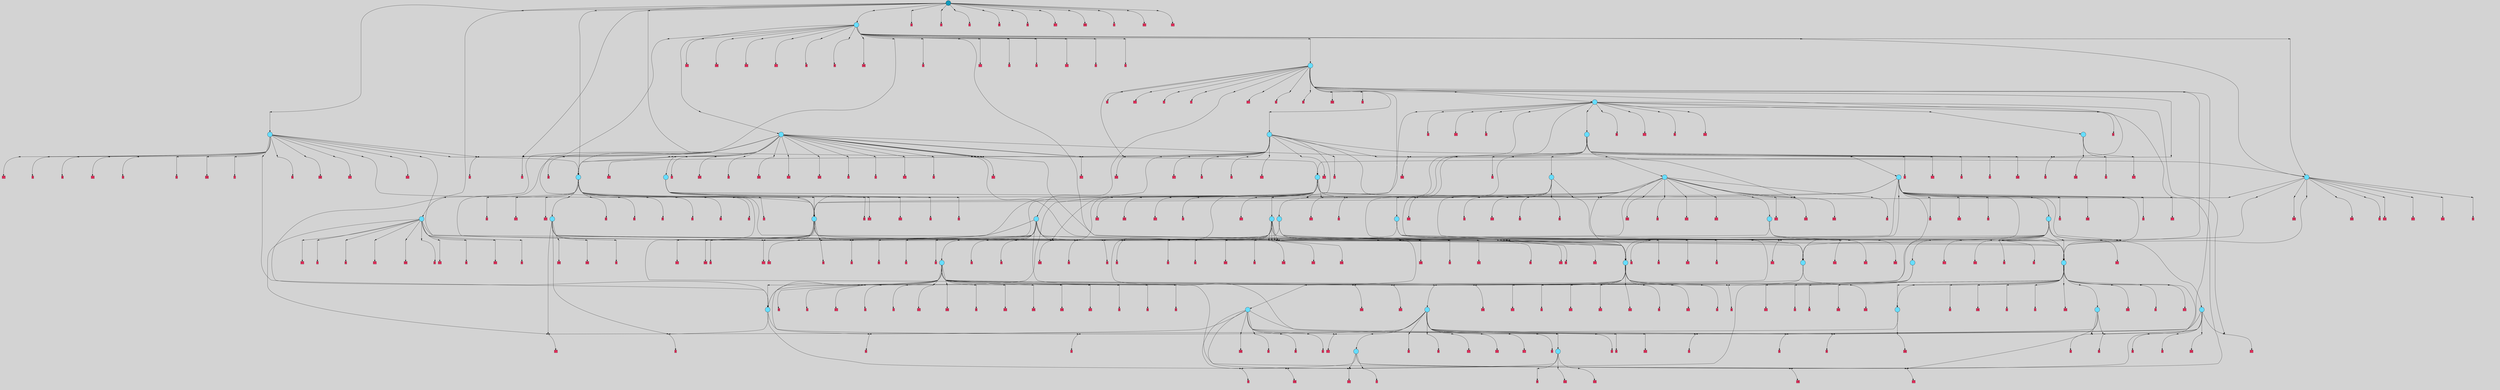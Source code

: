digraph{
	graph[pad = "0.212, 0.055" bgcolor = lightgray]
	node[shape=circle style = filled label = ""]
		T0 [fillcolor="#66ddff"]
		T1 [fillcolor="#66ddff"]
		T2 [fillcolor="#66ddff"]
		T3 [fillcolor="#66ddff"]
		T4 [fillcolor="#66ddff"]
		T5 [fillcolor="#66ddff"]
		T6 [fillcolor="#66ddff"]
		T7 [fillcolor="#66ddff"]
		T8 [fillcolor="#66ddff"]
		T9 [fillcolor="#66ddff"]
		T10 [fillcolor="#66ddff"]
		T11 [fillcolor="#66ddff"]
		T12 [fillcolor="#66ddff"]
		T13 [fillcolor="#66ddff"]
		T14 [fillcolor="#66ddff"]
		T15 [fillcolor="#66ddff"]
		T16 [fillcolor="#66ddff"]
		T17 [fillcolor="#66ddff"]
		T18 [fillcolor="#66ddff"]
		T19 [fillcolor="#66ddff"]
		T20 [fillcolor="#66ddff"]
		T21 [fillcolor="#66ddff"]
		T22 [fillcolor="#66ddff"]
		T23 [fillcolor="#66ddff"]
		T24 [fillcolor="#66ddff"]
		T25 [fillcolor="#66ddff"]
		T26 [fillcolor="#66ddff"]
		T27 [fillcolor="#66ddff"]
		T28 [fillcolor="#66ddff"]
		T29 [fillcolor="#66ddff"]
		T30 [fillcolor="#66ddff"]
		T31 [fillcolor="#66ddff"]
		T32 [fillcolor="#66ddff"]
		T33 [fillcolor="#66ddff"]
		T34 [fillcolor="#66ddff"]
		T35 [fillcolor="#66ddff"]
		T36 [fillcolor="#66ddff"]
		T37 [fillcolor="#1199bb"]
		P0 [fillcolor="#cccccc" shape=point] //
		I0 [shape=box style=invis label="4|3&0|671#1|1127&#92;n1|0&0|714#0|283&#92;n6|1&0|616#1|102&#92;n1|0&0|569#1|241&#92;n"]
		P0 -> I0[style=invis]
		A0 [fillcolor="#ff3366" shape=box margin=0.03 width=0 height=0 label="2"]
		T0 -> P0 -> A0
		P1 [fillcolor="#cccccc" shape=point] //
		I1 [shape=box style=invis label="3|4&1|1278#1|312&#92;n5|6&1|907#0|882&#92;n7|7&1|1016#1|152&#92;n1|2&0|1118#0|591&#92;n1|3&0|644#0|1186&#92;n2|1&1|687#0|406&#92;n2|0&0|737#0|1051&#92;n"]
		P1 -> I1[style=invis]
		A1 [fillcolor="#ff3366" shape=box margin=0.03 width=0 height=0 label="3"]
		T0 -> P1 -> A1
		P2 [fillcolor="#cccccc" shape=point] //
		I2 [shape=box style=invis label="7|0&1|303#1|1307&#92;n"]
		P2 -> I2[style=invis]
		A2 [fillcolor="#ff3366" shape=box margin=0.03 width=0 height=0 label="15"]
		T1 -> P2 -> A2
		P3 [fillcolor="#cccccc" shape=point] //
		I3 [shape=box style=invis label="3|5&1|386#1|692&#92;n0|4&0|765#1|1241&#92;n2|4&1|649#0|764&#92;n5|2&1|516#1|1035&#92;n2|0&0|1218#0|492&#92;n"]
		P3 -> I3[style=invis]
		A3 [fillcolor="#ff3366" shape=box margin=0.03 width=0 height=0 label="16"]
		T1 -> P3 -> A3
		P4 [fillcolor="#cccccc" shape=point] //
		I4 [shape=box style=invis label="5|3&1|766#1|811&#92;n6|4&0|347#0|904&#92;n6|3&0|1292#1|1226&#92;n7|4&1|727#0|1045&#92;n3|0&1|1271#0|532&#92;n0|1&1|1026#0|115&#92;n4|7&0|113#1|1085&#92;n3|5&0|1160#1|1193&#92;n1|1&0|1157#0|791&#92;n2|3&0|825#1|293&#92;n1|0&0|619#0|931&#92;n"]
		P4 -> I4[style=invis]
		A4 [fillcolor="#ff3366" shape=box margin=0.03 width=0 height=0 label="16"]
		T2 -> P4 -> A4
		P5 [fillcolor="#cccccc" shape=point] //
		I5 [shape=box style=invis label="1|7&1|1248#1|488&#92;n1|0&0|1231#1|768&#92;n6|0&0|1136#1|1112&#92;n"]
		P5 -> I5[style=invis]
		A5 [fillcolor="#ff3366" shape=box margin=0.03 width=0 height=0 label="17"]
		T2 -> P5 -> A5
		T0 -> P3
		P6 [fillcolor="#cccccc" shape=point] //
		I6 [shape=box style=invis label="7|0&0|957#0|290&#92;n3|6&0|80#1|938&#92;n7|2&0|422#0|553&#92;n0|0&0|886#0|722&#92;n"]
		P6 -> I6[style=invis]
		A6 [fillcolor="#ff3366" shape=box margin=0.03 width=0 height=0 label="8"]
		T1 -> P6 -> A6
		P7 [fillcolor="#cccccc" shape=point] //
		I7 [shape=box style=invis label="3|0&1|475#0|543&#92;n"]
		P7 -> I7[style=invis]
		A7 [fillcolor="#ff3366" shape=box margin=0.03 width=0 height=0 label="12"]
		T1 -> P7 -> A7
		P8 [fillcolor="#cccccc" shape=point] //
		I8 [shape=box style=invis label="7|0&0|580#1|1017&#92;n"]
		P8 -> I8[style=invis]
		A8 [fillcolor="#ff3366" shape=box margin=0.03 width=0 height=0 label="10"]
		T3 -> P8 -> A8
		P9 [fillcolor="#cccccc" shape=point] //
		I9 [shape=box style=invis label="2|5&0|544#1|587&#92;n5|6&0|821#1|440&#92;n5|0&0|160#0|996&#92;n1|4&0|710#0|1256&#92;n1|5&1|1180#1|1266&#92;n0|0&0|60#0|277&#92;n2|4&0|1168#1|214&#92;n2|3&0|4#1|177&#92;n2|0&1|734#0|755&#92;n"]
		P9 -> I9[style=invis]
		A9 [fillcolor="#ff3366" shape=box margin=0.03 width=0 height=0 label="11"]
		T3 -> P9 -> A9
		P10 [fillcolor="#cccccc" shape=point] //
		I10 [shape=box style=invis label="1|7&1|1248#1|488&#92;n1|0&0|1231#1|768&#92;n6|0&0|1136#1|1112&#92;n"]
		P10 -> I10[style=invis]
		A10 [fillcolor="#ff3366" shape=box margin=0.03 width=0 height=0 label="17"]
		T3 -> P10 -> A10
		P11 [fillcolor="#cccccc" shape=point] //
		I11 [shape=box style=invis label=""]
		P11 -> I11[style=invis]
		A11 [fillcolor="#ff3366" shape=box margin=0.03 width=0 height=0 label="4"]
		T3 -> P11 -> A11
		P12 [fillcolor="#cccccc" shape=point] //
		I12 [shape=box style=invis label="2|3&1|465#1|89&#92;n3|0&0|1115#1|194&#92;n"]
		P12 -> I12[style=invis]
		A12 [fillcolor="#ff3366" shape=box margin=0.03 width=0 height=0 label="5"]
		T4 -> P12 -> A12
		P13 [fillcolor="#cccccc" shape=point] //
		I13 [shape=box style=invis label="6|0&1|368#0|368&#92;n0|0&0|640#0|696&#92;n"]
		P13 -> I13[style=invis]
		A13 [fillcolor="#ff3366" shape=box margin=0.03 width=0 height=0 label="14"]
		T4 -> P13 -> A13
		P14 [fillcolor="#cccccc" shape=point] //
		I14 [shape=box style=invis label="5|2&1|989#0|944&#92;n7|1&0|834#1|211&#92;n5|0&0|545#0|674&#92;n"]
		P14 -> I14[style=invis]
		A14 [fillcolor="#ff3366" shape=box margin=0.03 width=0 height=0 label="17"]
		T4 -> P14 -> A14
		P15 [fillcolor="#cccccc" shape=point] //
		I15 [shape=box style=invis label="5|2&1|989#0|944&#92;n7|1&0|834#1|211&#92;n1|0&0|1153#1|963&#92;n0|3&0|0#1|680&#92;n7|0&0|67#0|303&#92;n1|4&0|1136#1|543&#92;n1|0&0|180#1|249&#92;n"]
		P15 -> I15[style=invis]
		A15 [fillcolor="#ff3366" shape=box margin=0.03 width=0 height=0 label="17"]
		T4 -> P15 -> A15
		P16 [fillcolor="#cccccc" shape=point] //
		I16 [shape=box style=invis label="3|0&1|397#1|272&#92;n"]
		P16 -> I16[style=invis]
		A16 [fillcolor="#ff3366" shape=box margin=0.03 width=0 height=0 label="7"]
		T4 -> P16 -> A16
		P17 [fillcolor="#cccccc" shape=point] //
		I17 [shape=box style=invis label=""]
		P17 -> I17[style=invis]
		A17 [fillcolor="#ff3366" shape=box margin=0.03 width=0 height=0 label="4"]
		T5 -> P17 -> A17
		P18 [fillcolor="#cccccc" shape=point] //
		I18 [shape=box style=invis label="6|0&1|373#0|1212&#92;n"]
		P18 -> I18[style=invis]
		A18 [fillcolor="#ff3366" shape=box margin=0.03 width=0 height=0 label="10"]
		T5 -> P18 -> A18
		P19 [fillcolor="#cccccc" shape=point] //
		I19 [shape=box style=invis label="7|2&1|501#0|94&#92;n2|0&0|34#1|177&#92;n"]
		P19 -> I19[style=invis]
		A19 [fillcolor="#ff3366" shape=box margin=0.03 width=0 height=0 label="15"]
		T5 -> P19 -> A19
		P20 [fillcolor="#cccccc" shape=point] //
		I20 [shape=box style=invis label="6|5&0|92#1|580&#92;n4|0&0|53#1|493&#92;n"]
		P20 -> I20[style=invis]
		A20 [fillcolor="#ff3366" shape=box margin=0.03 width=0 height=0 label="17"]
		T6 -> P20 -> A20
		P21 [fillcolor="#cccccc" shape=point] //
		I21 [shape=box style=invis label="2|0&1|184#1|1063&#92;n7|4&0|16#1|678&#92;n6|3&0|1292#1|1226&#92;n7|4&1|760#0|1045&#92;n3|0&1|1271#0|532&#92;n0|1&1|1026#0|115&#92;n4|7&0|113#1|1085&#92;n3|5&0|1160#1|1193&#92;n1|1&0|1157#0|791&#92;n2|3&0|825#1|293&#92;n1|0&0|619#0|931&#92;n"]
		P21 -> I21[style=invis]
		A21 [fillcolor="#ff3366" shape=box margin=0.03 width=0 height=0 label="16"]
		T6 -> P21 -> A21
		P22 [fillcolor="#cccccc" shape=point] //
		I22 [shape=box style=invis label=""]
		P22 -> I22[style=invis]
		A22 [fillcolor="#ff3366" shape=box margin=0.03 width=0 height=0 label="4"]
		T6 -> P22 -> A22
		P23 [fillcolor="#cccccc" shape=point] //
		I23 [shape=box style=invis label="6|0&1|644#1|45&#92;n0|0&1|978#0|176&#92;n"]
		P23 -> I23[style=invis]
		A23 [fillcolor="#ff3366" shape=box margin=0.03 width=0 height=0 label="2"]
		T6 -> P23 -> A23
		P24 [fillcolor="#cccccc" shape=point] //
		I24 [shape=box style=invis label="3|1&0|4#1|1303&#92;n7|3&0|1121#0|357&#92;n1|6&1|254#1|806&#92;n1|2&0|435#0|1302&#92;n3|4&0|1022#0|578&#92;n6|0&0|1004#1|488&#92;n"]
		P24 -> I24[style=invis]
		A24 [fillcolor="#ff3366" shape=box margin=0.03 width=0 height=0 label="2"]
		T6 -> P24 -> A24
		T6 -> P12
		P25 [fillcolor="#cccccc" shape=point] //
		I25 [shape=box style=invis label="5|6&1|887#0|255&#92;n0|2&0|950#1|720&#92;n0|0&0|938#1|90&#92;n"]
		P25 -> I25[style=invis]
		A25 [fillcolor="#ff3366" shape=box margin=0.03 width=0 height=0 label="1"]
		T6 -> P25 -> A25
		P26 [fillcolor="#cccccc" shape=point] //
		I26 [shape=box style=invis label="1|6&1|805#1|962&#92;n6|4&0|270#1|441&#92;n1|5&1|822#0|916&#92;n1|0&1|138#0|45&#92;n"]
		P26 -> I26[style=invis]
		A26 [fillcolor="#ff3366" shape=box margin=0.03 width=0 height=0 label="8"]
		T6 -> P26 -> A26
		P27 [fillcolor="#cccccc" shape=point] //
		I27 [shape=box style=invis label="0|3&1|862#1|873&#92;n1|0&0|714#0|283&#92;n6|1&0|616#1|951&#92;n1|0&0|569#1|241&#92;n"]
		P27 -> I27[style=invis]
		A27 [fillcolor="#ff3366" shape=box margin=0.03 width=0 height=0 label="2"]
		T6 -> P27 -> A27
		T6 -> P15
		T7 -> P14
		T7 -> P25
		P28 [fillcolor="#cccccc" shape=point] //
		I28 [shape=box style=invis label="2|7&1|113#1|264&#92;n3|3&0|535#1|1227&#92;n5|0&0|667#1|1285&#92;n4|0&0|848#0|1024&#92;n"]
		P28 -> I28[style=invis]
		A28 [fillcolor="#ff3366" shape=box margin=0.03 width=0 height=0 label="0"]
		T7 -> P28 -> A28
		P29 [fillcolor="#cccccc" shape=point] //
		I29 [shape=box style=invis label="4|3&0|671#1|1127&#92;n1|0&0|714#0|283&#92;n6|1&0|616#1|102&#92;n1|0&0|569#1|241&#92;n"]
		P29 -> I29[style=invis]
		A29 [fillcolor="#ff3366" shape=box margin=0.03 width=0 height=0 label="2"]
		T7 -> P29 -> A29
		P30 [fillcolor="#cccccc" shape=point] //
		I30 [shape=box style=invis label="6|1&1|1181#1|625&#92;n6|5&0|521#1|721&#92;n6|4&0|133#0|878&#92;n2|4&0|780#1|178&#92;n5|6&0|1068#1|611&#92;n6|0&0|886#0|285&#92;n"]
		P30 -> I30[style=invis]
		A30 [fillcolor="#ff3366" shape=box margin=0.03 width=0 height=0 label="4"]
		T8 -> P30 -> A30
		P31 [fillcolor="#cccccc" shape=point] //
		I31 [shape=box style=invis label="3|0&1|475#0|543&#92;n"]
		P31 -> I31[style=invis]
		A31 [fillcolor="#ff3366" shape=box margin=0.03 width=0 height=0 label="12"]
		T8 -> P31 -> A31
		P32 [fillcolor="#cccccc" shape=point] //
		I32 [shape=box style=invis label="2|0&1|91#1|766&#92;n"]
		P32 -> I32[style=invis]
		A32 [fillcolor="#ff3366" shape=box margin=0.03 width=0 height=0 label="9"]
		T8 -> P32 -> A32
		P33 [fillcolor="#cccccc" shape=point] //
		I33 [shape=box style=invis label="3|1&0|4#1|794&#92;n0|7&0|760#0|940&#92;n4|2&0|785#1|1075&#92;n1|6&1|525#0|7&#92;n3|4&0|1022#0|578&#92;n6|0&0|1004#1|488&#92;n"]
		P33 -> I33[style=invis]
		A33 [fillcolor="#ff3366" shape=box margin=0.03 width=0 height=0 label="2"]
		T8 -> P33 -> A33
		P34 [fillcolor="#cccccc" shape=point] //
		I34 [shape=box style=invis label="1|1&1|75#1|1010&#92;n2|0&0|49#0|857&#92;n"]
		P34 -> I34[style=invis]
		T8 -> P34 -> T4
		P35 [fillcolor="#cccccc" shape=point] //
		I35 [shape=box style=invis label="7|1&1|511#0|919&#92;n7|0&0|1273#0|1187&#92;n"]
		P35 -> I35[style=invis]
		A34 [fillcolor="#ff3366" shape=box margin=0.03 width=0 height=0 label="0"]
		T8 -> P35 -> A34
		P36 [fillcolor="#cccccc" shape=point] //
		I36 [shape=box style=invis label="1|7&1|1248#1|488&#92;n1|0&0|1231#1|768&#92;n6|0&0|1136#1|1112&#92;n"]
		P36 -> I36[style=invis]
		A35 [fillcolor="#ff3366" shape=box margin=0.03 width=0 height=0 label="17"]
		T8 -> P36 -> A35
		T8 -> P1
		P37 [fillcolor="#cccccc" shape=point] //
		I37 [shape=box style=invis label="4|0&1|325#1|977&#92;n"]
		P37 -> I37[style=invis]
		A36 [fillcolor="#ff3366" shape=box margin=0.03 width=0 height=0 label="13"]
		T8 -> P37 -> A36
		P38 [fillcolor="#cccccc" shape=point] //
		I38 [shape=box style=invis label="6|5&0|92#1|580&#92;n4|0&0|53#1|493&#92;n"]
		P38 -> I38[style=invis]
		A37 [fillcolor="#ff3366" shape=box margin=0.03 width=0 height=0 label="17"]
		T8 -> P38 -> A37
		P39 [fillcolor="#cccccc" shape=point] //
		I39 [shape=box style=invis label="1|0&0|609#1|921&#92;n"]
		P39 -> I39[style=invis]
		A38 [fillcolor="#ff3366" shape=box margin=0.03 width=0 height=0 label="9"]
		T8 -> P39 -> A38
		T8 -> P20
		P40 [fillcolor="#cccccc" shape=point] //
		I40 [shape=box style=invis label="5|2&1|989#0|944&#92;n7|1&0|834#1|211&#92;n5|0&0|545#0|674&#92;n"]
		P40 -> I40[style=invis]
		T8 -> P40 -> T1
		P41 [fillcolor="#cccccc" shape=point] //
		I41 [shape=box style=invis label="5|6&1|907#0|882&#92;n7|7&1|1016#1|152&#92;n1|2&0|1118#0|591&#92;n4|7&1|725#0|894&#92;n5|0&0|1335#1|1273&#92;n1|3&0|440#0|1186&#92;n2|1&1|687#0|406&#92;n2|0&0|737#0|1051&#92;n"]
		P41 -> I41[style=invis]
		A39 [fillcolor="#ff3366" shape=box margin=0.03 width=0 height=0 label="3"]
		T8 -> P41 -> A39
		T9 -> P25
		T9 -> P28
		T9 -> P29
		P42 [fillcolor="#cccccc" shape=point] //
		I42 [shape=box style=invis label="7|0&1|746#0|942&#92;n4|6&1|1121#1|322&#92;n3|0&0|272#0|696&#92;n4|6&0|248#0|1086&#92;n0|4&1|481#0|14&#92;n2|0&1|758#0|868&#92;n"]
		P42 -> I42[style=invis]
		A40 [fillcolor="#ff3366" shape=box margin=0.03 width=0 height=0 label="14"]
		T9 -> P42 -> A40
		T9 -> P24
		P43 [fillcolor="#cccccc" shape=point] //
		I43 [shape=box style=invis label="2|0&1|1211#1|1206&#92;n"]
		P43 -> I43[style=invis]
		A41 [fillcolor="#ff3366" shape=box margin=0.03 width=0 height=0 label="9"]
		T9 -> P43 -> A41
		P44 [fillcolor="#cccccc" shape=point] //
		I44 [shape=box style=invis label="5|6&1|907#0|882&#92;n3|3&1|777#1|419&#92;n2|1&1|687#0|406&#92;n2|0&0|737#0|1051&#92;n"]
		P44 -> I44[style=invis]
		A42 [fillcolor="#ff3366" shape=box margin=0.03 width=0 height=0 label="3"]
		T9 -> P44 -> A42
		P45 [fillcolor="#cccccc" shape=point] //
		I45 [shape=box style=invis label="2|3&1|1160#1|316&#92;n7|3&0|1283#1|397&#92;n5|7&0|915#0|1046&#92;n1|0&0|1231#1|768&#92;n6|0&0|1136#1|1112&#92;n"]
		P45 -> I45[style=invis]
		A43 [fillcolor="#ff3366" shape=box margin=0.03 width=0 height=0 label="17"]
		T9 -> P45 -> A43
		P46 [fillcolor="#cccccc" shape=point] //
		I46 [shape=box style=invis label="6|3&0|354#1|200&#92;n7|5&1|789#0|899&#92;n4|1&0|755#0|1139&#92;n7|1&0|1073#1|364&#92;n4|6&0|733#0|353&#92;n1|0&0|230#1|1062&#92;n"]
		P46 -> I46[style=invis]
		A44 [fillcolor="#ff3366" shape=box margin=0.03 width=0 height=0 label="0"]
		T10 -> P46 -> A44
		T10 -> P11
		P47 [fillcolor="#cccccc" shape=point] //
		I47 [shape=box style=invis label="5|2&1|989#0|944&#92;n7|1&0|834#1|211&#92;n3|0&0|1153#1|963&#92;n0|3&0|0#1|680&#92;n7|0&0|67#0|303&#92;n1|4&0|1136#1|543&#92;n1|0&0|180#1|249&#92;n"]
		P47 -> I47[style=invis]
		A45 [fillcolor="#ff3366" shape=box margin=0.03 width=0 height=0 label="17"]
		T10 -> P47 -> A45
		P48 [fillcolor="#cccccc" shape=point] //
		I48 [shape=box style=invis label="6|0&1|821#0|318&#92;n"]
		P48 -> I48[style=invis]
		A46 [fillcolor="#ff3366" shape=box margin=0.03 width=0 height=0 label="10"]
		T10 -> P48 -> A46
		T10 -> P0
		P49 [fillcolor="#cccccc" shape=point] //
		I49 [shape=box style=invis label="1|5&1|928#1|1081&#92;n5|0&0|5#1|87&#92;n"]
		P49 -> I49[style=invis]
		A47 [fillcolor="#ff3366" shape=box margin=0.03 width=0 height=0 label="16"]
		T10 -> P49 -> A47
		P50 [fillcolor="#cccccc" shape=point] //
		I50 [shape=box style=invis label="7|1&1|908#0|467&#92;n4|3&1|1205#0|1089&#92;n6|0&0|275#0|325&#92;n"]
		P50 -> I50[style=invis]
		A48 [fillcolor="#ff3366" shape=box margin=0.03 width=0 height=0 label="5"]
		T10 -> P50 -> A48
		P51 [fillcolor="#cccccc" shape=point] //
		I51 [shape=box style=invis label="6|6&0|740#1|910&#92;n5|3&0|1206#1|837&#92;n1|0&0|163#1|1292&#92;n"]
		P51 -> I51[style=invis]
		A49 [fillcolor="#ff3366" shape=box margin=0.03 width=0 height=0 label="4"]
		T10 -> P51 -> A49
		T10 -> P5
		P52 [fillcolor="#cccccc" shape=point] //
		I52 [shape=box style=invis label="1|7&1|1248#1|488&#92;n1|0&0|1231#1|768&#92;n6|0&0|1136#1|1112&#92;n"]
		P52 -> I52[style=invis]
		A50 [fillcolor="#ff3366" shape=box margin=0.03 width=0 height=0 label="17"]
		T11 -> P52 -> A50
		P53 [fillcolor="#cccccc" shape=point] //
		I53 [shape=box style=invis label="5|3&1|766#1|811&#92;n6|4&0|347#0|904&#92;n6|3&0|1292#1|1226&#92;n7|4&1|727#0|1045&#92;n3|0&1|1271#0|532&#92;n0|1&1|1026#0|115&#92;n4|7&0|113#1|1085&#92;n3|5&0|1160#1|1193&#92;n1|1&0|1157#0|791&#92;n2|3&0|825#1|293&#92;n1|0&0|619#0|931&#92;n"]
		P53 -> I53[style=invis]
		A51 [fillcolor="#ff3366" shape=box margin=0.03 width=0 height=0 label="16"]
		T11 -> P53 -> A51
		P54 [fillcolor="#cccccc" shape=point] //
		I54 [shape=box style=invis label="6|0&1|687#1|45&#92;n0|0&1|978#0|176&#92;n"]
		P54 -> I54[style=invis]
		A52 [fillcolor="#ff3366" shape=box margin=0.03 width=0 height=0 label="1"]
		T11 -> P54 -> A52
		P55 [fillcolor="#cccccc" shape=point] //
		I55 [shape=box style=invis label="1|7&1|1248#1|488&#92;n1|0&0|1231#1|768&#92;n"]
		P55 -> I55[style=invis]
		A53 [fillcolor="#ff3366" shape=box margin=0.03 width=0 height=0 label="17"]
		T12 -> P55 -> A53
		P56 [fillcolor="#cccccc" shape=point] //
		I56 [shape=box style=invis label="1|4&1|658#1|1322&#92;n5|6&1|907#0|882&#92;n7|7&1|1016#1|152&#92;n1|2&0|1118#0|591&#92;n1|3&0|644#0|1186&#92;n2|1&1|687#0|406&#92;n2|0&0|737#0|1051&#92;n"]
		P56 -> I56[style=invis]
		A54 [fillcolor="#ff3366" shape=box margin=0.03 width=0 height=0 label="3"]
		T12 -> P56 -> A54
		P57 [fillcolor="#cccccc" shape=point] //
		I57 [shape=box style=invis label=""]
		P57 -> I57[style=invis]
		A55 [fillcolor="#ff3366" shape=box margin=0.03 width=0 height=0 label="4"]
		T12 -> P57 -> A55
		P58 [fillcolor="#cccccc" shape=point] //
		I58 [shape=box style=invis label="6|0&1|373#0|1212&#92;n"]
		P58 -> I58[style=invis]
		A56 [fillcolor="#ff3366" shape=box margin=0.03 width=0 height=0 label="10"]
		T12 -> P58 -> A56
		P59 [fillcolor="#cccccc" shape=point] //
		I59 [shape=box style=invis label="6|5&0|92#1|580&#92;n4|0&0|53#1|493&#92;n"]
		P59 -> I59[style=invis]
		A57 [fillcolor="#ff3366" shape=box margin=0.03 width=0 height=0 label="17"]
		T13 -> P59 -> A57
		P60 [fillcolor="#cccccc" shape=point] //
		I60 [shape=box style=invis label="3|0&1|617#1|1135&#92;n"]
		P60 -> I60[style=invis]
		A58 [fillcolor="#ff3366" shape=box margin=0.03 width=0 height=0 label="4"]
		T13 -> P60 -> A58
		P61 [fillcolor="#cccccc" shape=point] //
		I61 [shape=box style=invis label="7|2&1|501#0|94&#92;n2|0&0|34#1|177&#92;n"]
		P61 -> I61[style=invis]
		A59 [fillcolor="#ff3366" shape=box margin=0.03 width=0 height=0 label="15"]
		T13 -> P61 -> A59
		P62 [fillcolor="#cccccc" shape=point] //
		I62 [shape=box style=invis label="2|0&1|91#1|104&#92;n"]
		P62 -> I62[style=invis]
		A60 [fillcolor="#ff3366" shape=box margin=0.03 width=0 height=0 label="0"]
		T13 -> P62 -> A60
		P63 [fillcolor="#cccccc" shape=point] //
		I63 [shape=box style=invis label="0|0&1|936#0|42&#92;n"]
		P63 -> I63[style=invis]
		A61 [fillcolor="#ff3366" shape=box margin=0.03 width=0 height=0 label="4"]
		T13 -> P63 -> A61
		T13 -> P5
		P64 [fillcolor="#cccccc" shape=point] //
		I64 [shape=box style=invis label="2|2&0|798#0|227&#92;n7|1&0|834#1|211&#92;n1|0&0|1153#1|963&#92;n"]
		P64 -> I64[style=invis]
		A62 [fillcolor="#ff3366" shape=box margin=0.03 width=0 height=0 label="17"]
		T13 -> P64 -> A62
		P65 [fillcolor="#cccccc" shape=point] //
		I65 [shape=box style=invis label=""]
		P65 -> I65[style=invis]
		A63 [fillcolor="#ff3366" shape=box margin=0.03 width=0 height=0 label="7"]
		T13 -> P65 -> A63
		P66 [fillcolor="#cccccc" shape=point] //
		I66 [shape=box style=invis label="1|0&1|1040#1|834&#92;n"]
		P66 -> I66[style=invis]
		A64 [fillcolor="#ff3366" shape=box margin=0.03 width=0 height=0 label="4"]
		T13 -> P66 -> A64
		P67 [fillcolor="#cccccc" shape=point] //
		I67 [shape=box style=invis label="2|0&1|816#1|1288&#92;n"]
		P67 -> I67[style=invis]
		A65 [fillcolor="#ff3366" shape=box margin=0.03 width=0 height=0 label="17"]
		T13 -> P67 -> A65
		P68 [fillcolor="#cccccc" shape=point] //
		I68 [shape=box style=invis label="6|7&1|1243#0|1139&#92;n6|2&1|1153#0|467&#92;n6|6&0|1343#1|388&#92;n7|3&0|826#0|154&#92;n0|2&0|510#0|1126&#92;n0|0&0|722#0|627&#92;n"]
		P68 -> I68[style=invis]
		A66 [fillcolor="#ff3366" shape=box margin=0.03 width=0 height=0 label="10"]
		T13 -> P68 -> A66
		P69 [fillcolor="#cccccc" shape=point] //
		I69 [shape=box style=invis label="3|1&0|4#1|794&#92;n7|7&0|542#1|928&#92;n4|2&0|785#1|1075&#92;n1|6&1|525#0|7&#92;n3|4&0|1022#0|578&#92;n6|0&0|1004#1|488&#92;n"]
		P69 -> I69[style=invis]
		A67 [fillcolor="#ff3366" shape=box margin=0.03 width=0 height=0 label="2"]
		T13 -> P69 -> A67
		P70 [fillcolor="#cccccc" shape=point] //
		I70 [shape=box style=invis label="4|4&1|878#1|529&#92;n2|4&0|1268#1|724&#92;n6|6&0|36#1|509&#92;n7|0&0|366#0|666&#92;n"]
		P70 -> I70[style=invis]
		A68 [fillcolor="#ff3366" shape=box margin=0.03 width=0 height=0 label="1"]
		T14 -> P70 -> A68
		P71 [fillcolor="#cccccc" shape=point] //
		I71 [shape=box style=invis label="5|2&1|989#0|944&#92;n7|1&0|834#1|211&#92;n4|0&0|1153#1|963&#92;n1|4&0|1136#1|543&#92;n1|0&0|180#1|249&#92;n"]
		P71 -> I71[style=invis]
		A69 [fillcolor="#ff3366" shape=box margin=0.03 width=0 height=0 label="17"]
		T14 -> P71 -> A69
		T14 -> P14
		P72 [fillcolor="#cccccc" shape=point] //
		I72 [shape=box style=invis label="3|0&1|235#1|1049&#92;n"]
		P72 -> I72[style=invis]
		T14 -> P72 -> T8
		P73 [fillcolor="#cccccc" shape=point] //
		I73 [shape=box style=invis label="6|0&1|110#0|167&#92;n0|7&1|300#0|608&#92;n0|0&1|978#0|615&#92;n"]
		P73 -> I73[style=invis]
		T14 -> P73 -> T2
		P74 [fillcolor="#cccccc" shape=point] //
		I74 [shape=box style=invis label="5|7&1|188#0|938&#92;n4|6&1|755#1|513&#92;n6|2&0|983#1|1160&#92;n4|1&0|26#0|1042&#92;n7|3&0|217#1|523&#92;n0|4&0|387#1|1173&#92;n2|5&1|495#0|652&#92;n2|7&0|422#1|1131&#92;n5|3&0|461#0|679&#92;n5|0&0|983#1|62&#92;n1|5&0|488#0|791&#92;n5|2&0|1203#0|775&#92;n3|0&0|1029#0|1130&#92;n7|6&1|735#1|143&#92;n3|4&0|606#1|435&#92;n0|0&0|640#0|772&#92;n"]
		P74 -> I74[style=invis]
		A70 [fillcolor="#ff3366" shape=box margin=0.03 width=0 height=0 label="14"]
		T14 -> P74 -> A70
		P75 [fillcolor="#cccccc" shape=point] //
		I75 [shape=box style=invis label="1|7&1|1043#1|286&#92;n0|4&1|1133#0|1143&#92;n4|3&1|123#1|1149&#92;n0|0&0|620#0|515&#92;n0|0&1|978#0|176&#92;n"]
		P75 -> I75[style=invis]
		T14 -> P75 -> T2
		P76 [fillcolor="#cccccc" shape=point] //
		I76 [shape=box style=invis label="7|0&0|1273#0|1187&#92;n3|4&1|186#1|290&#92;n1|7&0|1180#0|112&#92;n1|1&1|697#1|1062&#92;n0|0&0|209#0|1127&#92;n"]
		P76 -> I76[style=invis]
		T14 -> P76 -> T7
		P77 [fillcolor="#cccccc" shape=point] //
		I77 [shape=box style=invis label="5|5&0|951#1|1179&#92;n4|0&0|53#1|493&#92;n5|2&0|576#0|1311&#92;n6|5&0|994#1|580&#92;n1|4&0|1077#1|35&#92;n1|0&0|180#1|249&#92;n"]
		P77 -> I77[style=invis]
		A71 [fillcolor="#ff3366" shape=box margin=0.03 width=0 height=0 label="15"]
		T14 -> P77 -> A71
		P78 [fillcolor="#cccccc" shape=point] //
		I78 [shape=box style=invis label="6|0&1|644#1|109&#92;n0|0&1|705#0|176&#92;n"]
		P78 -> I78[style=invis]
		A72 [fillcolor="#ff3366" shape=box margin=0.03 width=0 height=0 label="1"]
		T14 -> P78 -> A72
		P79 [fillcolor="#cccccc" shape=point] //
		I79 [shape=box style=invis label="4|6&1|755#1|513&#92;n7|0&1|952#1|65&#92;n2|5&1|495#0|1144&#92;n2|7&0|422#1|1131&#92;n5|3&0|461#0|679&#92;n5|0&0|983#1|62&#92;n1|5&0|488#0|791&#92;n5|2&0|1203#0|775&#92;n3|0&0|1029#0|1130&#92;n7|6&1|735#1|143&#92;n3|4&0|606#1|435&#92;n0|0&0|640#0|772&#92;n"]
		P79 -> I79[style=invis]
		A73 [fillcolor="#ff3366" shape=box margin=0.03 width=0 height=0 label="14"]
		T14 -> P79 -> A73
		P80 [fillcolor="#cccccc" shape=point] //
		I80 [shape=box style=invis label="5|3&1|1038#0|127&#92;n4|2&0|67#1|1208&#92;n1|0&1|1044#0|986&#92;n0|3&0|0#1|680&#92;n4|0&0|67#0|303&#92;n1|4&0|1136#1|543&#92;n1|0&0|180#1|249&#92;n"]
		P80 -> I80[style=invis]
		A74 [fillcolor="#ff3366" shape=box margin=0.03 width=0 height=0 label="17"]
		T14 -> P80 -> A74
		P81 [fillcolor="#cccccc" shape=point] //
		I81 [shape=box style=invis label="5|6&1|907#0|882&#92;n2|1&1|687#0|406&#92;n6|0&0|737#0|1051&#92;n"]
		P81 -> I81[style=invis]
		A75 [fillcolor="#ff3366" shape=box margin=0.03 width=0 height=0 label="3"]
		T14 -> P81 -> A75
		P82 [fillcolor="#cccccc" shape=point] //
		I82 [shape=box style=invis label="7|0&1|746#0|942&#92;n"]
		P82 -> I82[style=invis]
		A76 [fillcolor="#ff3366" shape=box margin=0.03 width=0 height=0 label="14"]
		T14 -> P82 -> A76
		P83 [fillcolor="#cccccc" shape=point] //
		I83 [shape=box style=invis label="1|4&1|658#1|1322&#92;n0|0&0|796#0|1236&#92;n6|7&1|431#1|1147&#92;n2|6&0|424#0|1095&#92;n3|4&1|1278#1|312&#92;n7|5&0|334#1|582&#92;n1|0&0|828#0|1261&#92;n7|7&0|744#0|790&#92;n5|0&0|182#1|486&#92;n0|7&0|679#1|557&#92;n6|5&0|128#0|856&#92;n3|1&0|405#0|23&#92;n5|6&1|907#0|882&#92;n4|2&0|356#0|201&#92;n1|3&0|644#0|1186&#92;n3|5&1|293#0|1070&#92;n2|0&0|901#0|1051&#92;n"]
		P83 -> I83[style=invis]
		A77 [fillcolor="#ff3366" shape=box margin=0.03 width=0 height=0 label="3"]
		T14 -> P83 -> A77
		P84 [fillcolor="#cccccc" shape=point] //
		I84 [shape=box style=invis label="4|4&1|878#1|529&#92;n2|4&0|1268#1|724&#92;n6|6&0|36#1|509&#92;n7|0&0|366#0|666&#92;n"]
		P84 -> I84[style=invis]
		A78 [fillcolor="#ff3366" shape=box margin=0.03 width=0 height=0 label="1"]
		T15 -> P84 -> A78
		T15 -> P71
		P85 [fillcolor="#cccccc" shape=point] //
		I85 [shape=box style=invis label="5|2&1|989#0|944&#92;n7|1&0|834#1|211&#92;n5|0&0|545#0|1061&#92;n"]
		P85 -> I85[style=invis]
		A79 [fillcolor="#ff3366" shape=box margin=0.03 width=0 height=0 label="17"]
		T15 -> P85 -> A79
		T15 -> P72
		P86 [fillcolor="#cccccc" shape=point] //
		I86 [shape=box style=invis label="7|4&1|455#0|968&#92;n6|0&0|1004#1|488&#92;n"]
		P86 -> I86[style=invis]
		A80 [fillcolor="#ff3366" shape=box margin=0.03 width=0 height=0 label="2"]
		T15 -> P86 -> A80
		T15 -> P79
		P87 [fillcolor="#cccccc" shape=point] //
		I87 [shape=box style=invis label="3|0&1|6#1|185&#92;n"]
		P87 -> I87[style=invis]
		A81 [fillcolor="#ff3366" shape=box margin=0.03 width=0 height=0 label="7"]
		T15 -> P87 -> A81
		P88 [fillcolor="#cccccc" shape=point] //
		I88 [shape=box style=invis label="4|0&1|974#1|977&#92;n"]
		P88 -> I88[style=invis]
		T15 -> P88 -> T0
		P89 [fillcolor="#cccccc" shape=point] //
		I89 [shape=box style=invis label="2|0&1|701#1|361&#92;n"]
		P89 -> I89[style=invis]
		A82 [fillcolor="#ff3366" shape=box margin=0.03 width=0 height=0 label="17"]
		T15 -> P89 -> A82
		P90 [fillcolor="#cccccc" shape=point] //
		I90 [shape=box style=invis label="6|0&1|368#0|1336&#92;n3|0&0|272#0|696&#92;n"]
		P90 -> I90[style=invis]
		A83 [fillcolor="#ff3366" shape=box margin=0.03 width=0 height=0 label="14"]
		T15 -> P90 -> A83
		P91 [fillcolor="#cccccc" shape=point] //
		I91 [shape=box style=invis label="0|0&1|169#1|1191&#92;n"]
		P91 -> I91[style=invis]
		A84 [fillcolor="#ff3366" shape=box margin=0.03 width=0 height=0 label="9"]
		T15 -> P91 -> A84
		P92 [fillcolor="#cccccc" shape=point] //
		I92 [shape=box style=invis label="5|1&1|544#1|396&#92;n2|0&0|81#0|753&#92;n"]
		P92 -> I92[style=invis]
		A85 [fillcolor="#ff3366" shape=box margin=0.03 width=0 height=0 label="13"]
		T15 -> P92 -> A85
		P93 [fillcolor="#cccccc" shape=point] //
		I93 [shape=box style=invis label="4|6&1|24#1|322&#92;n0|7&1|79#1|903&#92;n1|1&0|1215#0|22&#92;n4|0&0|73#1|1193&#92;n"]
		P93 -> I93[style=invis]
		A86 [fillcolor="#ff3366" shape=box margin=0.03 width=0 height=0 label="14"]
		T15 -> P93 -> A86
		P94 [fillcolor="#cccccc" shape=point] //
		I94 [shape=box style=invis label="7|0&1|746#0|942&#92;n"]
		P94 -> I94[style=invis]
		A87 [fillcolor="#ff3366" shape=box margin=0.03 width=0 height=0 label="14"]
		T15 -> P94 -> A87
		P95 [fillcolor="#cccccc" shape=point] //
		I95 [shape=box style=invis label="5|2&1|989#0|944&#92;n7|0&0|1170#0|303&#92;n1|4&0|1136#1|543&#92;n1|0&0|180#1|249&#92;n"]
		P95 -> I95[style=invis]
		A88 [fillcolor="#ff3366" shape=box margin=0.03 width=0 height=0 label="17"]
		T15 -> P95 -> A88
		T15 -> P18
		P96 [fillcolor="#cccccc" shape=point] //
		I96 [shape=box style=invis label="2|6&1|405#1|799&#92;n1|4&1|658#1|1322&#92;n0|0&0|796#0|1022&#92;n6|7&1|431#1|1147&#92;n2|6&0|424#0|1095&#92;n3|4&1|1278#1|312&#92;n7|5&0|334#1|582&#92;n1|0&0|828#0|1261&#92;n7|7&0|744#0|790&#92;n4|6&1|595#1|748&#92;n5|0&0|182#1|486&#92;n6|5&0|128#0|856&#92;n3|1&0|405#0|23&#92;n5|6&1|907#0|882&#92;n4|2&0|356#0|201&#92;n1|3&0|644#0|1186&#92;n2|1&1|687#0|406&#92;n2|0&0|737#0|1051&#92;n"]
		P96 -> I96[style=invis]
		A89 [fillcolor="#ff3366" shape=box margin=0.03 width=0 height=0 label="3"]
		T15 -> P96 -> A89
		P97 [fillcolor="#cccccc" shape=point] //
		I97 [shape=box style=invis label="3|3&0|535#1|1227&#92;n5|0&0|667#1|1285&#92;n4|0&0|848#0|1024&#92;n"]
		P97 -> I97[style=invis]
		A90 [fillcolor="#ff3366" shape=box margin=0.03 width=0 height=0 label="0"]
		T15 -> P97 -> A90
		P98 [fillcolor="#cccccc" shape=point] //
		I98 [shape=box style=invis label="4|2&0|174#0|1226&#92;n3|3&0|1106#0|812&#92;n5|0&0|667#1|1285&#92;n4|0&0|848#0|1024&#92;n"]
		P98 -> I98[style=invis]
		A91 [fillcolor="#ff3366" shape=box margin=0.03 width=0 height=0 label="0"]
		T15 -> P98 -> A91
		P99 [fillcolor="#cccccc" shape=point] //
		I99 [shape=box style=invis label="2|1&0|671#1|7&#92;n1|5&1|1296#0|535&#92;n7|1&0|1073#1|364&#92;n4|6&0|733#0|353&#92;n1|0&0|230#1|1062&#92;n"]
		P99 -> I99[style=invis]
		A92 [fillcolor="#ff3366" shape=box margin=0.03 width=0 height=0 label="0"]
		T15 -> P99 -> A92
		T15 -> P22
		P100 [fillcolor="#cccccc" shape=point] //
		I100 [shape=box style=invis label="6|3&0|354#1|200&#92;n3|5&1|948#1|986&#92;n4|1&0|755#0|3&#92;n7|1&0|1073#1|364&#92;n4|6&0|733#0|353&#92;n1|0&0|230#1|1062&#92;n"]
		P100 -> I100[style=invis]
		A93 [fillcolor="#ff3366" shape=box margin=0.03 width=0 height=0 label="0"]
		T16 -> P100 -> A93
		P101 [fillcolor="#cccccc" shape=point] //
		I101 [shape=box style=invis label="1|7&1|1248#1|488&#92;n1|0&0|1231#1|768&#92;n6|0&0|1136#1|1112&#92;n"]
		P101 -> I101[style=invis]
		A94 [fillcolor="#ff3366" shape=box margin=0.03 width=0 height=0 label="17"]
		T16 -> P101 -> A94
		P102 [fillcolor="#cccccc" shape=point] //
		I102 [shape=box style=invis label="7|0&0|580#1|1017&#92;n"]
		P102 -> I102[style=invis]
		A95 [fillcolor="#ff3366" shape=box margin=0.03 width=0 height=0 label="10"]
		T16 -> P102 -> A95
		P103 [fillcolor="#cccccc" shape=point] //
		I103 [shape=box style=invis label="3|7&1|643#1|9&#92;n1|0&0|607#1|1058&#92;n"]
		P103 -> I103[style=invis]
		A96 [fillcolor="#ff3366" shape=box margin=0.03 width=0 height=0 label="3"]
		T16 -> P103 -> A96
		P104 [fillcolor="#cccccc" shape=point] //
		I104 [shape=box style=invis label="1|0&0|180#1|249&#92;n"]
		P104 -> I104[style=invis]
		A97 [fillcolor="#ff3366" shape=box margin=0.03 width=0 height=0 label="17"]
		T16 -> P104 -> A97
		T16 -> P51
		P105 [fillcolor="#cccccc" shape=point] //
		I105 [shape=box style=invis label="6|0&1|565#1|781&#92;n"]
		P105 -> I105[style=invis]
		T16 -> P105 -> T6
		T17 -> P46
		T17 -> P47
		P106 [fillcolor="#cccccc" shape=point] //
		I106 [shape=box style=invis label="6|7&1|1243#0|1139&#92;n0|1&0|110#0|399&#92;n4|0&0|825#1|194&#92;n"]
		P106 -> I106[style=invis]
		T17 -> P106 -> T12
		P107 [fillcolor="#cccccc" shape=point] //
		I107 [shape=box style=invis label="1|5&1|928#1|1081&#92;n5|0&0|5#1|87&#92;n"]
		P107 -> I107[style=invis]
		T17 -> P107 -> T9
		P108 [fillcolor="#cccccc" shape=point] //
		I108 [shape=box style=invis label="1|7&1|1248#1|488&#92;n1|0&0|1231#1|768&#92;n6|0&0|1136#1|1112&#92;n"]
		P108 -> I108[style=invis]
		A98 [fillcolor="#ff3366" shape=box margin=0.03 width=0 height=0 label="17"]
		T17 -> P108 -> A98
		P109 [fillcolor="#cccccc" shape=point] //
		I109 [shape=box style=invis label="6|0&0|651#1|1086&#92;n"]
		P109 -> I109[style=invis]
		A99 [fillcolor="#ff3366" shape=box margin=0.03 width=0 height=0 label="15"]
		T17 -> P109 -> A99
		T17 -> P63
		P110 [fillcolor="#cccccc" shape=point] //
		I110 [shape=box style=invis label="4|0&0|53#0|493&#92;n7|6&0|1080#0|1335&#92;n6|4&0|1070#1|66&#92;n1|0&0|180#1|249&#92;n"]
		P110 -> I110[style=invis]
		A100 [fillcolor="#ff3366" shape=box margin=0.03 width=0 height=0 label="4"]
		T17 -> P110 -> A100
		P111 [fillcolor="#cccccc" shape=point] //
		I111 [shape=box style=invis label="3|4&1|1278#1|312&#92;n5|6&1|907#0|882&#92;n7|7&1|1016#1|152&#92;n1|2&0|1118#0|591&#92;n1|3&0|644#0|1186&#92;n2|1&1|687#0|406&#92;n2|0&0|737#0|1051&#92;n"]
		P111 -> I111[style=invis]
		A101 [fillcolor="#ff3366" shape=box margin=0.03 width=0 height=0 label="3"]
		T17 -> P111 -> A101
		P112 [fillcolor="#cccccc" shape=point] //
		I112 [shape=box style=invis label="2|0&1|816#1|1288&#92;n"]
		P112 -> I112[style=invis]
		A102 [fillcolor="#ff3366" shape=box margin=0.03 width=0 height=0 label="17"]
		T17 -> P112 -> A102
		P113 [fillcolor="#cccccc" shape=point] //
		I113 [shape=box style=invis label="1|7&1|1248#1|488&#92;n1|0&0|1231#1|768&#92;n"]
		P113 -> I113[style=invis]
		A103 [fillcolor="#ff3366" shape=box margin=0.03 width=0 height=0 label="17"]
		T17 -> P113 -> A103
		P114 [fillcolor="#cccccc" shape=point] //
		I114 [shape=box style=invis label="1|0&0|609#1|921&#92;n"]
		P114 -> I114[style=invis]
		T17 -> P114 -> T14
		P115 [fillcolor="#cccccc" shape=point] //
		I115 [shape=box style=invis label="4|1&0|755#0|3&#92;n5|6&0|1257#0|287&#92;n1|0&0|230#1|1062&#92;n"]
		P115 -> I115[style=invis]
		A104 [fillcolor="#ff3366" shape=box margin=0.03 width=0 height=0 label="0"]
		T18 -> P115 -> A104
		P116 [fillcolor="#cccccc" shape=point] //
		I116 [shape=box style=invis label="5|2&1|989#0|944&#92;n7|1&0|834#1|211&#92;n3|0&0|1153#1|963&#92;n0|3&0|0#1|680&#92;n7|0&0|67#0|303&#92;n1|4&0|1136#1|543&#92;n1|0&0|180#1|249&#92;n"]
		P116 -> I116[style=invis]
		A105 [fillcolor="#ff3366" shape=box margin=0.03 width=0 height=0 label="17"]
		T18 -> P116 -> A105
		P117 [fillcolor="#cccccc" shape=point] //
		I117 [shape=box style=invis label="4|3&0|671#1|1127&#92;n1|0&0|714#0|283&#92;n6|1&0|616#1|102&#92;n1|0&0|569#1|241&#92;n"]
		P117 -> I117[style=invis]
		A106 [fillcolor="#ff3366" shape=box margin=0.03 width=0 height=0 label="2"]
		T18 -> P117 -> A106
		P118 [fillcolor="#cccccc" shape=point] //
		I118 [shape=box style=invis label="2|4&1|336#1|293&#92;n3|0&0|1140#1|158&#92;n"]
		P118 -> I118[style=invis]
		A107 [fillcolor="#ff3366" shape=box margin=0.03 width=0 height=0 label="17"]
		T18 -> P118 -> A107
		T18 -> P17
		P119 [fillcolor="#cccccc" shape=point] //
		I119 [shape=box style=invis label="4|3&0|671#1|1127&#92;n1|0&0|714#0|283&#92;n6|1&0|616#1|102&#92;n1|0&0|569#1|241&#92;n"]
		P119 -> I119[style=invis]
		A108 [fillcolor="#ff3366" shape=box margin=0.03 width=0 height=0 label="2"]
		T18 -> P119 -> A108
		P120 [fillcolor="#cccccc" shape=point] //
		I120 [shape=box style=invis label="1|7&1|1248#1|488&#92;n1|0&0|1231#1|768&#92;n"]
		P120 -> I120[style=invis]
		A109 [fillcolor="#ff3366" shape=box margin=0.03 width=0 height=0 label="17"]
		T18 -> P120 -> A109
		P121 [fillcolor="#cccccc" shape=point] //
		I121 [shape=box style=invis label="3|7&1|790#1|376&#92;n1|0&0|1231#1|768&#92;n"]
		P121 -> I121[style=invis]
		A110 [fillcolor="#ff3366" shape=box margin=0.03 width=0 height=0 label="17"]
		T18 -> P121 -> A110
		P122 [fillcolor="#cccccc" shape=point] //
		I122 [shape=box style=invis label="5|0&0|160#0|996&#92;n2|1&1|1221#1|901&#92;n0|4&0|960#1|94&#92;n4|3&1|451#0|49&#92;n4|5&0|603#1|492&#92;n0|0&0|60#0|277&#92;n2|4&0|1168#1|214&#92;n2|3&0|4#1|177&#92;n2|0&1|734#0|755&#92;n"]
		P122 -> I122[style=invis]
		A111 [fillcolor="#ff3366" shape=box margin=0.03 width=0 height=0 label="11"]
		T18 -> P122 -> A111
		P123 [fillcolor="#cccccc" shape=point] //
		I123 [shape=box style=invis label="7|1&1|908#0|467&#92;n4|3&1|1205#0|1089&#92;n6|0&0|275#0|325&#92;n"]
		P123 -> I123[style=invis]
		A112 [fillcolor="#ff3366" shape=box margin=0.03 width=0 height=0 label="5"]
		T19 -> P123 -> A112
		P124 [fillcolor="#cccccc" shape=point] //
		I124 [shape=box style=invis label="5|0&0|160#0|996&#92;n0|4&0|960#1|94&#92;n2|3&0|196#1|349&#92;n5|0&0|427#0|30&#92;n2|4&0|1168#1|214&#92;n2|3&0|4#1|177&#92;n3|3&0|1235#1|1299&#92;n2|0&1|734#0|755&#92;n"]
		P124 -> I124[style=invis]
		A113 [fillcolor="#ff3366" shape=box margin=0.03 width=0 height=0 label="11"]
		T19 -> P124 -> A113
		P125 [fillcolor="#cccccc" shape=point] //
		I125 [shape=box style=invis label="2|0&1|1194#1|156&#92;n"]
		P125 -> I125[style=invis]
		T19 -> P125 -> T18
		P126 [fillcolor="#cccccc" shape=point] //
		I126 [shape=box style=invis label="5|0&1|233#0|150&#92;n"]
		P126 -> I126[style=invis]
		A114 [fillcolor="#ff3366" shape=box margin=0.03 width=0 height=0 label="17"]
		T19 -> P126 -> A114
		P127 [fillcolor="#cccccc" shape=point] //
		I127 [shape=box style=invis label="5|3&0|1206#1|837&#92;n5|0&0|163#0|1292&#92;n"]
		P127 -> I127[style=invis]
		A115 [fillcolor="#ff3366" shape=box margin=0.03 width=0 height=0 label="4"]
		T19 -> P127 -> A115
		P128 [fillcolor="#cccccc" shape=point] //
		I128 [shape=box style=invis label="0|2&0|510#0|1126&#92;n7|3&0|826#0|154&#92;n6|2&1|1153#0|467&#92;n0|0&0|722#0|627&#92;n"]
		P128 -> I128[style=invis]
		A116 [fillcolor="#ff3366" shape=box margin=0.03 width=0 height=0 label="10"]
		T19 -> P128 -> A116
		P129 [fillcolor="#cccccc" shape=point] //
		I129 [shape=box style=invis label="5|0&1|233#0|150&#92;n6|0&0|1136#1|1112&#92;n"]
		P129 -> I129[style=invis]
		A117 [fillcolor="#ff3366" shape=box margin=0.03 width=0 height=0 label="17"]
		T19 -> P129 -> A117
		P130 [fillcolor="#cccccc" shape=point] //
		I130 [shape=box style=invis label="4|3&0|671#1|1127&#92;n1|0&0|714#0|283&#92;n6|1&0|616#1|102&#92;n1|0&0|569#1|241&#92;n"]
		P130 -> I130[style=invis]
		A118 [fillcolor="#ff3366" shape=box margin=0.03 width=0 height=0 label="2"]
		T19 -> P130 -> A118
		P131 [fillcolor="#cccccc" shape=point] //
		I131 [shape=box style=invis label="3|5&1|702#1|256&#92;n5|0&0|5#1|87&#92;n"]
		P131 -> I131[style=invis]
		A119 [fillcolor="#ff3366" shape=box margin=0.03 width=0 height=0 label="16"]
		T19 -> P131 -> A119
		T19 -> P123
		P132 [fillcolor="#cccccc" shape=point] //
		I132 [shape=box style=invis label="6|3&0|354#1|200&#92;n4|1&0|755#0|3&#92;n7|1&0|1073#1|364&#92;n7|5&1|789#0|899&#92;n4|6&0|733#0|353&#92;n1|0&0|230#1|1062&#92;n"]
		P132 -> I132[style=invis]
		A120 [fillcolor="#ff3366" shape=box margin=0.03 width=0 height=0 label="0"]
		T20 -> P132 -> A120
		P133 [fillcolor="#cccccc" shape=point] //
		I133 [shape=box style=invis label="4|3&0|671#1|1127&#92;n1|0&0|714#0|283&#92;n6|1&0|616#1|102&#92;n1|0&0|569#1|241&#92;n"]
		P133 -> I133[style=invis]
		A121 [fillcolor="#ff3366" shape=box margin=0.03 width=0 height=0 label="2"]
		T20 -> P133 -> A121
		P134 [fillcolor="#cccccc" shape=point] //
		I134 [shape=box style=invis label="5|2&1|989#0|944&#92;n7|1&0|834#1|211&#92;n1|0&0|1153#1|963&#92;n0|3&0|0#1|323&#92;n7|0&0|67#0|303&#92;n1|4&0|1136#1|543&#92;n1|0&0|180#1|249&#92;n"]
		P134 -> I134[style=invis]
		A122 [fillcolor="#ff3366" shape=box margin=0.03 width=0 height=0 label="17"]
		T20 -> P134 -> A122
		T20 -> P113
		P135 [fillcolor="#cccccc" shape=point] //
		I135 [shape=box style=invis label="6|0&1|942#0|1216&#92;n2|5&0|128#1|1319&#92;n2|6&0|141#0|1165&#92;n4|5&1|857#0|1209&#92;n6|3&0|710#1|448&#92;n1|0&0|779#0|485&#92;n"]
		P135 -> I135[style=invis]
		A123 [fillcolor="#ff3366" shape=box margin=0.03 width=0 height=0 label="17"]
		T20 -> P135 -> A123
		P136 [fillcolor="#cccccc" shape=point] //
		I136 [shape=box style=invis label="4|1&0|755#0|1139&#92;n7|1&0|1073#1|364&#92;n5|6&0|1257#0|287&#92;n1|0&0|230#1|1062&#92;n"]
		P136 -> I136[style=invis]
		A124 [fillcolor="#ff3366" shape=box margin=0.03 width=0 height=0 label="0"]
		T20 -> P136 -> A124
		P137 [fillcolor="#cccccc" shape=point] //
		I137 [shape=box style=invis label="2|7&1|113#1|264&#92;n3|3&0|535#1|1227&#92;n5|0&0|667#1|1285&#92;n4|0&0|848#0|1024&#92;n"]
		P137 -> I137[style=invis]
		A125 [fillcolor="#ff3366" shape=box margin=0.03 width=0 height=0 label="0"]
		T20 -> P137 -> A125
		P138 [fillcolor="#cccccc" shape=point] //
		I138 [shape=box style=invis label="1|0&1|680#0|563&#92;n"]
		P138 -> I138[style=invis]
		A126 [fillcolor="#ff3366" shape=box margin=0.03 width=0 height=0 label="7"]
		T20 -> P138 -> A126
		P139 [fillcolor="#cccccc" shape=point] //
		I139 [shape=box style=invis label="1|0&0|330#1|1019&#92;n"]
		P139 -> I139[style=invis]
		A127 [fillcolor="#ff3366" shape=box margin=0.03 width=0 height=0 label="9"]
		T20 -> P139 -> A127
		P140 [fillcolor="#cccccc" shape=point] //
		I140 [shape=box style=invis label="7|1&1|908#0|467&#92;n4|3&1|1205#0|1089&#92;n6|0&0|275#0|325&#92;n"]
		P140 -> I140[style=invis]
		A128 [fillcolor="#ff3366" shape=box margin=0.03 width=0 height=0 label="5"]
		T20 -> P140 -> A128
		P141 [fillcolor="#cccccc" shape=point] //
		I141 [shape=box style=invis label="6|3&0|354#1|200&#92;n0|1&0|883#0|262&#92;n4|6&0|733#0|353&#92;n1|0&0|230#1|1062&#92;n"]
		P141 -> I141[style=invis]
		A129 [fillcolor="#ff3366" shape=box margin=0.03 width=0 height=0 label="0"]
		T20 -> P141 -> A129
		T20 -> P17
		P142 [fillcolor="#cccccc" shape=point] //
		I142 [shape=box style=invis label="5|7&0|855#0|1148&#92;n0|0&0|951#1|59&#92;n"]
		P142 -> I142[style=invis]
		T20 -> P142 -> T10
		P143 [fillcolor="#cccccc" shape=point] //
		I143 [shape=box style=invis label="2|0&1|1194#1|156&#92;n"]
		P143 -> I143[style=invis]
		T21 -> P143 -> T18
		P144 [fillcolor="#cccccc" shape=point] //
		I144 [shape=box style=invis label="5|0&1|233#0|150&#92;n"]
		P144 -> I144[style=invis]
		A130 [fillcolor="#ff3366" shape=box margin=0.03 width=0 height=0 label="17"]
		T21 -> P144 -> A130
		T21 -> P127
		T21 -> P128
		T21 -> P130
		P145 [fillcolor="#cccccc" shape=point] //
		I145 [shape=box style=invis label="7|1&1|28#0|467&#92;n4|3&1|1205#0|1089&#92;n6|0&0|275#0|325&#92;n"]
		P145 -> I145[style=invis]
		T21 -> P145 -> T16
		P146 [fillcolor="#cccccc" shape=point] //
		I146 [shape=box style=invis label="5|2&1|989#0|944&#92;n7|1&0|834#1|211&#92;n1|0&0|1153#1|963&#92;n1|4&0|1136#1|543&#92;n1|0&0|180#1|249&#92;n"]
		P146 -> I146[style=invis]
		A131 [fillcolor="#ff3366" shape=box margin=0.03 width=0 height=0 label="17"]
		T21 -> P146 -> A131
		P147 [fillcolor="#cccccc" shape=point] //
		I147 [shape=box style=invis label="5|0&1|64#1|453&#92;n"]
		P147 -> I147[style=invis]
		A132 [fillcolor="#ff3366" shape=box margin=0.03 width=0 height=0 label="17"]
		T21 -> P147 -> A132
		P148 [fillcolor="#cccccc" shape=point] //
		I148 [shape=box style=invis label="5|0&1|1244#0|416&#92;n6|0&0|1136#1|1298&#92;n"]
		P148 -> I148[style=invis]
		A133 [fillcolor="#ff3366" shape=box margin=0.03 width=0 height=0 label="16"]
		T21 -> P148 -> A133
		T21 -> P14
		P149 [fillcolor="#cccccc" shape=point] //
		I149 [shape=box style=invis label="5|2&1|989#0|944&#92;n7|1&0|834#1|211&#92;n5|0&0|545#0|674&#92;n"]
		P149 -> I149[style=invis]
		A134 [fillcolor="#ff3366" shape=box margin=0.03 width=0 height=0 label="17"]
		T21 -> P149 -> A134
		P150 [fillcolor="#cccccc" shape=point] //
		I150 [shape=box style=invis label="6|0&1|644#1|45&#92;n0|0&1|978#0|176&#92;n"]
		P150 -> I150[style=invis]
		A135 [fillcolor="#ff3366" shape=box margin=0.03 width=0 height=0 label="1"]
		T21 -> P150 -> A135
		P151 [fillcolor="#cccccc" shape=point] //
		I151 [shape=box style=invis label="6|0&1|373#0|1212&#92;n"]
		P151 -> I151[style=invis]
		A136 [fillcolor="#ff3366" shape=box margin=0.03 width=0 height=0 label="10"]
		T21 -> P151 -> A136
		T21 -> P51
		P152 [fillcolor="#cccccc" shape=point] //
		I152 [shape=box style=invis label="5|6&1|907#0|882&#92;n3|3&1|777#1|419&#92;n2|1&1|687#0|406&#92;n2|0&0|737#0|1051&#92;n"]
		P152 -> I152[style=invis]
		A137 [fillcolor="#ff3366" shape=box margin=0.03 width=0 height=0 label="3"]
		T21 -> P152 -> A137
		P153 [fillcolor="#cccccc" shape=point] //
		I153 [shape=box style=invis label="4|1&1|493#1|822&#92;n1|0&0|569#1|241&#92;n"]
		P153 -> I153[style=invis]
		A138 [fillcolor="#ff3366" shape=box margin=0.03 width=0 height=0 label="2"]
		T22 -> P153 -> A138
		P154 [fillcolor="#cccccc" shape=point] //
		I154 [shape=box style=invis label="7|0&0|53#0|479&#92;n7|7&1|1133#1|609&#92;n3|0&0|432#0|55&#92;n2|5&1|528#1|1066&#92;n4|4&0|336#0|141&#92;n1|7&1|1181#1|675&#92;n3|3&0|439#1|1227&#92;n3|0&0|1115#1|194&#92;n6|1&0|824#0|365&#92;n5|5&0|977#0|1147&#92;n2|2&0|315#0|181&#92;n0|5&0|188#0|874&#92;n6|4&0|133#0|878&#92;n2|4&0|780#1|178&#92;n5|6&0|1068#1|611&#92;n6|0&0|886#0|285&#92;n"]
		P154 -> I154[style=invis]
		A139 [fillcolor="#ff3366" shape=box margin=0.03 width=0 height=0 label="4"]
		T22 -> P154 -> A139
		T22 -> P125
		P155 [fillcolor="#cccccc" shape=point] //
		I155 [shape=box style=invis label="5|2&1|989#0|944&#92;n7|1&0|834#1|1127&#92;n5|0&0|545#0|674&#92;n"]
		P155 -> I155[style=invis]
		A140 [fillcolor="#ff3366" shape=box margin=0.03 width=0 height=0 label="17"]
		T22 -> P155 -> A140
		P156 [fillcolor="#cccccc" shape=point] //
		I156 [shape=box style=invis label="4|0&1|335#1|45&#92;n"]
		P156 -> I156[style=invis]
		T22 -> P156 -> T5
		P157 [fillcolor="#cccccc" shape=point] //
		I157 [shape=box style=invis label="3|7&1|643#1|9&#92;n1|0&0|607#1|1058&#92;n"]
		P157 -> I157[style=invis]
		A141 [fillcolor="#ff3366" shape=box margin=0.03 width=0 height=0 label="3"]
		T22 -> P157 -> A141
		P158 [fillcolor="#cccccc" shape=point] //
		I158 [shape=box style=invis label="0|6&1|386#1|308&#92;n1|0&0|782#1|921&#92;n"]
		P158 -> I158[style=invis]
		T23 -> P158 -> T14
		P159 [fillcolor="#cccccc" shape=point] //
		I159 [shape=box style=invis label="2|0&1|91#1|156&#92;n"]
		P159 -> I159[style=invis]
		T23 -> P159 -> T19
		P160 [fillcolor="#cccccc" shape=point] //
		I160 [shape=box style=invis label="5|0&1|1275#0|1086&#92;n5|0&0|408#0|1013&#92;n3|5&1|1083#1|939&#92;n4|4&0|336#0|141&#92;n1|7&1|1181#1|675&#92;n3|3&0|439#1|1227&#92;n3|0&0|1115#1|194&#92;n6|1&0|824#0|365&#92;n5|5&0|977#0|1147&#92;n2|2&0|315#0|181&#92;n0|5&0|188#0|874&#92;n6|4&0|133#0|878&#92;n2|4&0|780#1|178&#92;n5|6&0|1068#1|611&#92;n6|0&0|886#0|285&#92;n"]
		P160 -> I160[style=invis]
		A142 [fillcolor="#ff3366" shape=box margin=0.03 width=0 height=0 label="4"]
		T23 -> P160 -> A142
		P161 [fillcolor="#cccccc" shape=point] //
		I161 [shape=box style=invis label="6|0&1|644#1|45&#92;n0|0&1|978#0|176&#92;n"]
		P161 -> I161[style=invis]
		A143 [fillcolor="#ff3366" shape=box margin=0.03 width=0 height=0 label="1"]
		T23 -> P161 -> A143
		P162 [fillcolor="#cccccc" shape=point] //
		I162 [shape=box style=invis label="4|0&1|325#1|977&#92;n"]
		P162 -> I162[style=invis]
		A144 [fillcolor="#ff3366" shape=box margin=0.03 width=0 height=0 label="13"]
		T23 -> P162 -> A144
		P163 [fillcolor="#cccccc" shape=point] //
		I163 [shape=box style=invis label=""]
		P163 -> I163[style=invis]
		A145 [fillcolor="#ff3366" shape=box margin=0.03 width=0 height=0 label="4"]
		T23 -> P163 -> A145
		P164 [fillcolor="#cccccc" shape=point] //
		I164 [shape=box style=invis label="7|1&1|908#0|467&#92;n4|3&1|1205#0|1089&#92;n6|0&0|275#0|325&#92;n"]
		P164 -> I164[style=invis]
		A146 [fillcolor="#ff3366" shape=box margin=0.03 width=0 height=0 label="5"]
		T24 -> P164 -> A146
		T24 -> P124
		T24 -> P125
		T24 -> P126
		T24 -> P128
		T24 -> P130
		P165 [fillcolor="#cccccc" shape=point] //
		I165 [shape=box style=invis label="0|0&1|438#1|235&#92;n"]
		P165 -> I165[style=invis]
		A147 [fillcolor="#ff3366" shape=box margin=0.03 width=0 height=0 label="4"]
		T24 -> P165 -> A147
		P166 [fillcolor="#cccccc" shape=point] //
		I166 [shape=box style=invis label="0|0&1|438#1|235&#92;n"]
		P166 -> I166[style=invis]
		A148 [fillcolor="#ff3366" shape=box margin=0.03 width=0 height=0 label="4"]
		T24 -> P166 -> A148
		P167 [fillcolor="#cccccc" shape=point] //
		I167 [shape=box style=invis label="1|0&1|680#0|563&#92;n"]
		P167 -> I167[style=invis]
		A149 [fillcolor="#ff3366" shape=box margin=0.03 width=0 height=0 label="7"]
		T24 -> P167 -> A149
		T24 -> P25
		P168 [fillcolor="#cccccc" shape=point] //
		I168 [shape=box style=invis label="4|6&1|595#1|748&#92;n5|0&0|182#1|486&#92;n5|6&1|907#0|882&#92;n0|7&1|1172#0|1278&#92;n2|6&0|424#0|1095&#92;n4|7&1|725#0|894&#92;n5|0&0|1335#1|1273&#92;n"]
		P168 -> I168[style=invis]
		A150 [fillcolor="#ff3366" shape=box margin=0.03 width=0 height=0 label="3"]
		T24 -> P168 -> A150
		P169 [fillcolor="#cccccc" shape=point] //
		I169 [shape=box style=invis label="6|0&1|534#0|1216&#92;n"]
		P169 -> I169[style=invis]
		T24 -> P169 -> T15
		T24 -> P51
		T25 -> P143
		T25 -> P144
		P170 [fillcolor="#cccccc" shape=point] //
		I170 [shape=box style=invis label="5|3&0|689#1|837&#92;n5|0&0|163#0|1292&#92;n"]
		P170 -> I170[style=invis]
		A151 [fillcolor="#ff3366" shape=box margin=0.03 width=0 height=0 label="4"]
		T25 -> P170 -> A151
		T25 -> P128
		P171 [fillcolor="#cccccc" shape=point] //
		I171 [shape=box style=invis label="4|3&0|671#1|1127&#92;n1|0&0|714#0|283&#92;n6|1&0|616#1|102&#92;n1|0&0|569#1|241&#92;n"]
		P171 -> I171[style=invis]
		T25 -> P171 -> T3
		T25 -> P145
		P172 [fillcolor="#cccccc" shape=point] //
		I172 [shape=box style=invis label="5|0&1|1244#0|416&#92;n6|0&0|1136#1|1298&#92;n"]
		P172 -> I172[style=invis]
		A152 [fillcolor="#ff3366" shape=box margin=0.03 width=0 height=0 label="16"]
		T25 -> P172 -> A152
		T25 -> P150
		T25 -> P151
		P173 [fillcolor="#cccccc" shape=point] //
		I173 [shape=box style=invis label="5|6&1|907#0|882&#92;n3|3&1|777#1|419&#92;n2|1&1|687#0|406&#92;n2|0&0|737#0|1051&#92;n"]
		P173 -> I173[style=invis]
		A153 [fillcolor="#ff3366" shape=box margin=0.03 width=0 height=0 label="3"]
		T25 -> P173 -> A153
		P174 [fillcolor="#cccccc" shape=point] //
		I174 [shape=box style=invis label="6|7&1|842#0|985&#92;n5|6&1|1322#1|73&#92;n3|5&0|1334#0|887&#92;n6|7&0|749#1|578&#92;n1|0&0|1231#1|768&#92;n"]
		P174 -> I174[style=invis]
		A154 [fillcolor="#ff3366" shape=box margin=0.03 width=0 height=0 label="17"]
		T25 -> P174 -> A154
		P175 [fillcolor="#cccccc" shape=point] //
		I175 [shape=box style=invis label="4|0&1|98#1|1046&#92;n"]
		P175 -> I175[style=invis]
		A155 [fillcolor="#ff3366" shape=box margin=0.03 width=0 height=0 label="17"]
		T25 -> P175 -> A155
		P176 [fillcolor="#cccccc" shape=point] //
		I176 [shape=box style=invis label="5|2&1|989#0|944&#92;n7|1&0|834#1|211&#92;n1|0&0|1153#1|963&#92;n0|3&0|0#1|680&#92;n7|0&0|67#0|303&#92;n1|4&0|1136#1|543&#92;n1|0&0|180#1|249&#92;n"]
		P176 -> I176[style=invis]
		A156 [fillcolor="#ff3366" shape=box margin=0.03 width=0 height=0 label="17"]
		T25 -> P176 -> A156
		P177 [fillcolor="#cccccc" shape=point] //
		I177 [shape=box style=invis label="0|0&0|71#1|1149&#92;n"]
		P177 -> I177[style=invis]
		A157 [fillcolor="#ff3366" shape=box margin=0.03 width=0 height=0 label="15"]
		T25 -> P177 -> A157
		P178 [fillcolor="#cccccc" shape=point] //
		I178 [shape=box style=invis label="3|0&1|833#1|797&#92;n"]
		P178 -> I178[style=invis]
		T26 -> P178 -> T5
		P179 [fillcolor="#cccccc" shape=point] //
		I179 [shape=box style=invis label="0|6&1|386#1|308&#92;n1|0&0|246#1|372&#92;n"]
		P179 -> I179[style=invis]
		T26 -> P179 -> T14
		P180 [fillcolor="#cccccc" shape=point] //
		I180 [shape=box style=invis label="1|4&1|405#1|703&#92;n1|0&0|228#1|27&#92;n"]
		P180 -> I180[style=invis]
		A158 [fillcolor="#ff3366" shape=box margin=0.03 width=0 height=0 label="13"]
		T26 -> P180 -> A158
		P181 [fillcolor="#cccccc" shape=point] //
		I181 [shape=box style=invis label="2|0&1|91#1|156&#92;n"]
		P181 -> I181[style=invis]
		T26 -> P181 -> T19
		P182 [fillcolor="#cccccc" shape=point] //
		I182 [shape=box style=invis label="1|7&1|1248#1|488&#92;n1|0&0|1231#1|768&#92;n1|3&0|80#1|690&#92;n3|0&1|272#0|179&#92;n"]
		P182 -> I182[style=invis]
		A159 [fillcolor="#ff3366" shape=box margin=0.03 width=0 height=0 label="17"]
		T26 -> P182 -> A159
		P183 [fillcolor="#cccccc" shape=point] //
		I183 [shape=box style=invis label="5|7&1|769#0|1291&#92;n3|0&0|1303#1|1310&#92;n6|4&0|376#0|1004&#92;n6|7&1|781#1|578&#92;n0|0&0|591#0|796&#92;n"]
		P183 -> I183[style=invis]
		A160 [fillcolor="#ff3366" shape=box margin=0.03 width=0 height=0 label="11"]
		T26 -> P183 -> A160
		P184 [fillcolor="#cccccc" shape=point] //
		I184 [shape=box style=invis label="5|3&1|35#0|374&#92;n1|0&0|563#1|1062&#92;n"]
		P184 -> I184[style=invis]
		A161 [fillcolor="#ff3366" shape=box margin=0.03 width=0 height=0 label="0"]
		T26 -> P184 -> A161
		P185 [fillcolor="#cccccc" shape=point] //
		I185 [shape=box style=invis label="6|0&1|373#0|1212&#92;n"]
		P185 -> I185[style=invis]
		A162 [fillcolor="#ff3366" shape=box margin=0.03 width=0 height=0 label="10"]
		T26 -> P185 -> A162
		P186 [fillcolor="#cccccc" shape=point] //
		I186 [shape=box style=invis label="2|2&1|1330#1|639&#92;n7|3&0|826#0|154&#92;n6|2&1|1153#0|467&#92;n0|0&0|722#0|627&#92;n"]
		P186 -> I186[style=invis]
		A163 [fillcolor="#ff3366" shape=box margin=0.03 width=0 height=0 label="10"]
		T26 -> P186 -> A163
		P187 [fillcolor="#cccccc" shape=point] //
		I187 [shape=box style=invis label="6|3&0|787#0|903&#92;n1|0&1|680#0|563&#92;n"]
		P187 -> I187[style=invis]
		A164 [fillcolor="#ff3366" shape=box margin=0.03 width=0 height=0 label="7"]
		T26 -> P187 -> A164
		P188 [fillcolor="#cccccc" shape=point] //
		I188 [shape=box style=invis label="1|0&0|609#1|921&#92;n"]
		P188 -> I188[style=invis]
		T27 -> P188 -> T14
		P189 [fillcolor="#cccccc" shape=point] //
		I189 [shape=box style=invis label="7|1&1|908#0|467&#92;n4|3&1|1205#0|1089&#92;n6|0&0|275#0|325&#92;n"]
		P189 -> I189[style=invis]
		A165 [fillcolor="#ff3366" shape=box margin=0.03 width=0 height=0 label="5"]
		T27 -> P189 -> A165
		P190 [fillcolor="#cccccc" shape=point] //
		I190 [shape=box style=invis label="5|0&1|141#0|623&#92;n7|0&0|592#1|971&#92;n"]
		P190 -> I190[style=invis]
		A166 [fillcolor="#ff3366" shape=box margin=0.03 width=0 height=0 label="2"]
		T27 -> P190 -> A166
		P191 [fillcolor="#cccccc" shape=point] //
		I191 [shape=box style=invis label="4|0&1|335#1|45&#92;n"]
		P191 -> I191[style=invis]
		T27 -> P191 -> T5
		P192 [fillcolor="#cccccc" shape=point] //
		I192 [shape=box style=invis label="0|1&0|1233#0|569&#92;n3|6&1|1189#0|1129&#92;n7|3&0|590#0|235&#92;n7|0&1|1343#0|76&#92;n0|5&0|472#0|1099&#92;n4|6&1|44#0|1317&#92;n4|4&0|534#1|1069&#92;n1|2&1|161#0|1244&#92;n7|3&0|826#0|154&#92;n0|2&0|510#0|1126&#92;n0|0&0|722#0|627&#92;n"]
		P192 -> I192[style=invis]
		A167 [fillcolor="#ff3366" shape=box margin=0.03 width=0 height=0 label="10"]
		T27 -> P192 -> A167
		T27 -> P125
		P193 [fillcolor="#cccccc" shape=point] //
		I193 [shape=box style=invis label="7|0&0|580#1|1017&#92;n"]
		P193 -> I193[style=invis]
		A168 [fillcolor="#ff3366" shape=box margin=0.03 width=0 height=0 label="0"]
		T27 -> P193 -> A168
		P194 [fillcolor="#cccccc" shape=point] //
		I194 [shape=box style=invis label="6|4&1|684#1|1123&#92;n5|0&0|1324#1|116&#92;n"]
		P194 -> I194[style=invis]
		A169 [fillcolor="#ff3366" shape=box margin=0.03 width=0 height=0 label="14"]
		T27 -> P194 -> A169
		P195 [fillcolor="#cccccc" shape=point] //
		I195 [shape=box style=invis label="2|1&0|671#1|7&#92;n7|1&0|1073#1|364&#92;n5|6&0|1257#0|287&#92;n1|0&0|230#1|1062&#92;n"]
		P195 -> I195[style=invis]
		A170 [fillcolor="#ff3366" shape=box margin=0.03 width=0 height=0 label="15"]
		T27 -> P195 -> A170
		P196 [fillcolor="#cccccc" shape=point] //
		I196 [shape=box style=invis label="7|6&1|735#1|612&#92;n6|0&1|368#0|368&#92;n0|0&0|862#0|696&#92;n"]
		P196 -> I196[style=invis]
		A171 [fillcolor="#ff3366" shape=box margin=0.03 width=0 height=0 label="14"]
		T27 -> P196 -> A171
		P197 [fillcolor="#cccccc" shape=point] //
		I197 [shape=box style=invis label="6|0&1|373#0|1212&#92;n"]
		P197 -> I197[style=invis]
		T28 -> P197 -> T17
		P198 [fillcolor="#cccccc" shape=point] //
		I198 [shape=box style=invis label="1|0&0|609#1|921&#92;n"]
		P198 -> I198[style=invis]
		T28 -> P198 -> T14
		P199 [fillcolor="#cccccc" shape=point] //
		I199 [shape=box style=invis label="5|0&1|141#0|623&#92;n7|0&0|592#1|971&#92;n"]
		P199 -> I199[style=invis]
		A172 [fillcolor="#ff3366" shape=box margin=0.03 width=0 height=0 label="7"]
		T28 -> P199 -> A172
		P200 [fillcolor="#cccccc" shape=point] //
		I200 [shape=box style=invis label="5|2&1|989#0|944&#92;n7|1&0|834#1|211&#92;n1|0&0|1153#1|963&#92;n0|3&0|0#1|680&#92;n7|0&0|67#0|303&#92;n1|4&0|1136#1|543&#92;n1|0&0|180#1|249&#92;n"]
		P200 -> I200[style=invis]
		A173 [fillcolor="#ff3366" shape=box margin=0.03 width=0 height=0 label="17"]
		T28 -> P200 -> A173
		P201 [fillcolor="#cccccc" shape=point] //
		I201 [shape=box style=invis label="4|0&1|335#1|45&#92;n"]
		P201 -> I201[style=invis]
		T28 -> P201 -> T5
		T28 -> P125
		T28 -> P15
		P202 [fillcolor="#cccccc" shape=point] //
		I202 [shape=box style=invis label="5|3&1|766#1|811&#92;n1|0&0|619#0|931&#92;n"]
		P202 -> I202[style=invis]
		A174 [fillcolor="#ff3366" shape=box margin=0.03 width=0 height=0 label="16"]
		T28 -> P202 -> A174
		T28 -> P143
		P203 [fillcolor="#cccccc" shape=point] //
		I203 [shape=box style=invis label="3|4&1|1278#1|312&#92;n2|3&1|595#1|1223&#92;n4|6&1|595#1|748&#92;n2|7&1|352#0|1227&#92;n5|0&0|182#1|486&#92;n6|5&0|128#0|856&#92;n3|1&0|405#0|23&#92;n5|6&1|907#0|882&#92;n4|2&0|356#0|201&#92;n1|3&0|644#0|1186&#92;n2|1&1|687#0|406&#92;n2|0&0|737#0|1051&#92;n"]
		P203 -> I203[style=invis]
		A175 [fillcolor="#ff3366" shape=box margin=0.03 width=0 height=0 label="3"]
		T28 -> P203 -> A175
		P204 [fillcolor="#cccccc" shape=point] //
		I204 [shape=box style=invis label="5|0&1|64#1|453&#92;n"]
		P204 -> I204[style=invis]
		A176 [fillcolor="#ff3366" shape=box margin=0.03 width=0 height=0 label="17"]
		T28 -> P204 -> A176
		P205 [fillcolor="#cccccc" shape=point] //
		I205 [shape=box style=invis label="4|3&0|671#1|1127&#92;n1|0&0|714#0|283&#92;n6|1&0|616#1|102&#92;n1|0&0|569#1|241&#92;n"]
		P205 -> I205[style=invis]
		A177 [fillcolor="#ff3366" shape=box margin=0.03 width=0 height=0 label="2"]
		T28 -> P205 -> A177
		T28 -> P17
		P206 [fillcolor="#cccccc" shape=point] //
		I206 [shape=box style=invis label="5|2&1|989#0|944&#92;n7|1&0|834#1|211&#92;n1|0&0|1153#1|963&#92;n0|3&0|0#1|680&#92;n7|0&0|67#0|303&#92;n1|4&0|1136#1|543&#92;n1|0&0|180#1|249&#92;n"]
		P206 -> I206[style=invis]
		A178 [fillcolor="#ff3366" shape=box margin=0.03 width=0 height=0 label="17"]
		T28 -> P206 -> A178
		P207 [fillcolor="#cccccc" shape=point] //
		I207 [shape=box style=invis label="2|0&1|165#1|156&#92;n"]
		P207 -> I207[style=invis]
		T28 -> P207 -> T18
		P208 [fillcolor="#cccccc" shape=point] //
		I208 [shape=box style=invis label="7|1&1|908#0|467&#92;n4|3&1|1205#0|1089&#92;n6|0&0|275#0|325&#92;n"]
		P208 -> I208[style=invis]
		A179 [fillcolor="#ff3366" shape=box margin=0.03 width=0 height=0 label="5"]
		T28 -> P208 -> A179
		P209 [fillcolor="#cccccc" shape=point] //
		I209 [shape=box style=invis label="5|0&1|233#0|150&#92;n6|0&0|1136#1|1112&#92;n"]
		P209 -> I209[style=invis]
		T29 -> P209 -> T28
		P210 [fillcolor="#cccccc" shape=point] //
		I210 [shape=box style=invis label="2|7&1|363#1|636&#92;n0|2&0|671#0|1126&#92;n7|3&0|826#0|154&#92;n7|2&1|266#1|872&#92;n1|5&0|763#1|365&#92;n4|6&1|100#0|901&#92;n0|0&0|722#0|1110&#92;n"]
		P210 -> I210[style=invis]
		T29 -> P210 -> T25
		P211 [fillcolor="#cccccc" shape=point] //
		I211 [shape=box style=invis label="5|0&1|141#0|623&#92;n7|0&0|592#1|971&#92;n"]
		P211 -> I211[style=invis]
		A180 [fillcolor="#ff3366" shape=box margin=0.03 width=0 height=0 label="2"]
		T29 -> P211 -> A180
		P212 [fillcolor="#cccccc" shape=point] //
		I212 [shape=box style=invis label="0|0&1|864#1|1010&#92;n"]
		P212 -> I212[style=invis]
		T29 -> P212 -> T18
		P213 [fillcolor="#cccccc" shape=point] //
		I213 [shape=box style=invis label="6|2&0|1207#1|722&#92;n7|7&1|769#0|1291&#92;n6|3&0|154#1|1090&#92;n4|2&1|743#0|859&#92;n4|5&0|58#0|1039&#92;n2|0&1|255#0|53&#92;n"]
		P213 -> I213[style=invis]
		A181 [fillcolor="#ff3366" shape=box margin=0.03 width=0 height=0 label="17"]
		T29 -> P213 -> A181
		P214 [fillcolor="#cccccc" shape=point] //
		I214 [shape=box style=invis label="7|0&1|1295#0|769&#92;n"]
		P214 -> I214[style=invis]
		T29 -> P214 -> T0
		P215 [fillcolor="#cccccc" shape=point] //
		I215 [shape=box style=invis label="4|3&0|671#1|1127&#92;n1|0&0|714#0|283&#92;n6|1&0|616#1|102&#92;n1|0&0|569#1|241&#92;n"]
		P215 -> I215[style=invis]
		A182 [fillcolor="#ff3366" shape=box margin=0.03 width=0 height=0 label="2"]
		T29 -> P215 -> A182
		P216 [fillcolor="#cccccc" shape=point] //
		I216 [shape=box style=invis label="3|5&1|702#1|256&#92;n5|0&0|5#1|87&#92;n"]
		P216 -> I216[style=invis]
		A183 [fillcolor="#ff3366" shape=box margin=0.03 width=0 height=0 label="16"]
		T29 -> P216 -> A183
		P217 [fillcolor="#cccccc" shape=point] //
		I217 [shape=box style=invis label="6|1&0|616#1|102&#92;n1|0&0|569#1|241&#92;n"]
		P217 -> I217[style=invis]
		A184 [fillcolor="#ff3366" shape=box margin=0.03 width=0 height=0 label="2"]
		T29 -> P217 -> A184
		P218 [fillcolor="#cccccc" shape=point] //
		I218 [shape=box style=invis label="2|0&1|1194#1|156&#92;n"]
		P218 -> I218[style=invis]
		T29 -> P218 -> T23
		P219 [fillcolor="#cccccc" shape=point] //
		I219 [shape=box style=invis label="3|5&1|702#1|256&#92;n2|5&1|825#0|725&#92;n5|0&0|5#1|87&#92;n"]
		P219 -> I219[style=invis]
		A185 [fillcolor="#ff3366" shape=box margin=0.03 width=0 height=0 label="16"]
		T29 -> P219 -> A185
		P220 [fillcolor="#cccccc" shape=point] //
		I220 [shape=box style=invis label="5|0&1|141#0|623&#92;n7|0&0|592#1|971&#92;n"]
		P220 -> I220[style=invis]
		A186 [fillcolor="#ff3366" shape=box margin=0.03 width=0 height=0 label="2"]
		T29 -> P220 -> A186
		T29 -> P151
		P221 [fillcolor="#cccccc" shape=point] //
		I221 [shape=box style=invis label="1|0&1|680#0|563&#92;n"]
		P221 -> I221[style=invis]
		A187 [fillcolor="#ff3366" shape=box margin=0.03 width=0 height=0 label="7"]
		T30 -> P221 -> A187
		P222 [fillcolor="#cccccc" shape=point] //
		I222 [shape=box style=invis label="7|1&1|908#0|467&#92;n4|3&1|1205#0|1089&#92;n6|0&0|275#0|325&#92;n"]
		P222 -> I222[style=invis]
		A188 [fillcolor="#ff3366" shape=box margin=0.03 width=0 height=0 label="5"]
		T30 -> P222 -> A188
		P223 [fillcolor="#cccccc" shape=point] //
		I223 [shape=box style=invis label="6|7&1|431#1|1147&#92;n5|2&0|943#0|792&#92;n0|1&0|1210#1|974&#92;n2|6&0|921#1|344&#92;n0|3&0|857#0|806&#92;n7|6&0|1139#1|945&#92;n6|3&1|153#0|1263&#92;n2|1&1|687#0|406&#92;n2|0&0|737#0|1051&#92;n"]
		P223 -> I223[style=invis]
		T30 -> P223 -> T20
		P224 [fillcolor="#cccccc" shape=point] //
		I224 [shape=box style=invis label="6|0&1|534#0|461&#92;n"]
		P224 -> I224[style=invis]
		A189 [fillcolor="#ff3366" shape=box margin=0.03 width=0 height=0 label="17"]
		T30 -> P224 -> A189
		P225 [fillcolor="#cccccc" shape=point] //
		I225 [shape=box style=invis label="7|2&1|1026#1|672&#92;n1|3&1|509#1|595&#92;n1|7&1|929#0|1202&#92;n3|1&0|843#0|1271&#92;n0|2&1|143#0|689&#92;n0|7&0|1194#1|571&#92;n6|2&1|1153#0|467&#92;n6|6&0|1343#1|388&#92;n7|3&0|826#0|154&#92;n0|2&0|510#0|1126&#92;n0|0&0|722#0|627&#92;n"]
		P225 -> I225[style=invis]
		A190 [fillcolor="#ff3366" shape=box margin=0.03 width=0 height=0 label="10"]
		T30 -> P225 -> A190
		P226 [fillcolor="#cccccc" shape=point] //
		I226 [shape=box style=invis label="7|4&1|632#1|209&#92;n1|3&1|224#0|468&#92;n1|6&0|1307#1|123&#92;n6|3&1|98#1|521&#92;n2|5&0|710#0|1203&#92;n2|0&0|1213#0|1078&#92;n"]
		P226 -> I226[style=invis]
		A191 [fillcolor="#ff3366" shape=box margin=0.03 width=0 height=0 label="2"]
		T30 -> P226 -> A191
		P227 [fillcolor="#cccccc" shape=point] //
		I227 [shape=box style=invis label="5|2&1|989#0|944&#92;n7|1&0|834#1|211&#92;n1|0&0|1153#1|963&#92;n0|3&0|0#1|680&#92;n7|0&0|67#0|303&#92;n1|4&0|1136#1|543&#92;n1|0&0|180#1|249&#92;n"]
		P227 -> I227[style=invis]
		A192 [fillcolor="#ff3366" shape=box margin=0.03 width=0 height=0 label="17"]
		T30 -> P227 -> A192
		P228 [fillcolor="#cccccc" shape=point] //
		I228 [shape=box style=invis label="7|1&1|908#0|467&#92;n4|3&1|1205#0|1089&#92;n6|0&0|275#0|325&#92;n"]
		P228 -> I228[style=invis]
		A193 [fillcolor="#ff3366" shape=box margin=0.03 width=0 height=0 label="5"]
		T30 -> P228 -> A193
		P229 [fillcolor="#cccccc" shape=point] //
		I229 [shape=box style=invis label="0|0&1|909#1|115&#92;n"]
		P229 -> I229[style=invis]
		T30 -> P229 -> T0
		P230 [fillcolor="#cccccc" shape=point] //
		I230 [shape=box style=invis label="5|0&1|233#0|150&#92;n6|0&0|1136#1|1112&#92;n"]
		P230 -> I230[style=invis]
		A194 [fillcolor="#ff3366" shape=box margin=0.03 width=0 height=0 label="17"]
		T30 -> P230 -> A194
		T30 -> P200
		P231 [fillcolor="#cccccc" shape=point] //
		I231 [shape=box style=invis label="1|4&1|658#1|1322&#92;n0|0&0|796#0|1236&#92;n0|3&1|1300#0|924&#92;n3|7&1|1278#0|331&#92;n2|6&0|424#0|1095&#92;n6|3&0|1262#1|173&#92;n3|4&1|1278#1|312&#92;n0|5&1|77#0|367&#92;n2|1&0|1213#0|571&#92;n2|6&0|921#1|344&#92;n5|2&1|894#0|145&#92;n1|3&0|644#0|1186&#92;n2|1&1|687#0|406&#92;n2|0&0|737#0|1051&#92;n"]
		P231 -> I231[style=invis]
		T30 -> P231 -> T26
		P232 [fillcolor="#cccccc" shape=point] //
		I232 [shape=box style=invis label="5|3&1|1000#0|251&#92;n0|5&0|1251#1|894&#92;n2|0&1|255#0|53&#92;n"]
		P232 -> I232[style=invis]
		A195 [fillcolor="#ff3366" shape=box margin=0.03 width=0 height=0 label="17"]
		T30 -> P232 -> A195
		T30 -> P146
		P233 [fillcolor="#cccccc" shape=point] //
		I233 [shape=box style=invis label="2|0&1|91#0|156&#92;n"]
		P233 -> I233[style=invis]
		T31 -> P233 -> T19
		P234 [fillcolor="#cccccc" shape=point] //
		I234 [shape=box style=invis label="2|2&0|1100#1|1016&#92;n7|1&0|834#1|211&#92;n1|0&0|1153#1|963&#92;n0|3&0|0#1|423&#92;n7|0&0|67#0|303&#92;n"]
		P234 -> I234[style=invis]
		A196 [fillcolor="#ff3366" shape=box margin=0.03 width=0 height=0 label="17"]
		T31 -> P234 -> A196
		P235 [fillcolor="#cccccc" shape=point] //
		I235 [shape=box style=invis label="5|0&0|160#0|996&#92;n0|4&0|960#1|94&#92;n1|5&1|1180#1|1266&#92;n0|0&0|60#0|277&#92;n2|4&0|1168#1|214&#92;n2|3&0|4#1|177&#92;n2|0&1|734#0|755&#92;n"]
		P235 -> I235[style=invis]
		A197 [fillcolor="#ff3366" shape=box margin=0.03 width=0 height=0 label="11"]
		T31 -> P235 -> A197
		P236 [fillcolor="#cccccc" shape=point] //
		I236 [shape=box style=invis label="4|3&0|671#1|1127&#92;n1|0&0|714#0|283&#92;n7|0&0|592#1|971&#92;n6|1&0|616#1|102&#92;n1|0&0|569#1|241&#92;n"]
		P236 -> I236[style=invis]
		A198 [fillcolor="#ff3366" shape=box margin=0.03 width=0 height=0 label="2"]
		T31 -> P236 -> A198
		P237 [fillcolor="#cccccc" shape=point] //
		I237 [shape=box style=invis label="2|0&1|961#1|156&#92;n"]
		P237 -> I237[style=invis]
		T31 -> P237 -> T19
		P238 [fillcolor="#cccccc" shape=point] //
		I238 [shape=box style=invis label="7|1&1|908#0|467&#92;n4|3&1|1205#0|1089&#92;n6|0&0|275#0|325&#92;n"]
		P238 -> I238[style=invis]
		A199 [fillcolor="#ff3366" shape=box margin=0.03 width=0 height=0 label="5"]
		T31 -> P238 -> A199
		T31 -> P138
		T31 -> P143
		P239 [fillcolor="#cccccc" shape=point] //
		I239 [shape=box style=invis label="3|6&0|142#0|73&#92;n1|0&0|230#1|6&#92;n"]
		P239 -> I239[style=invis]
		A200 [fillcolor="#ff3366" shape=box margin=0.03 width=0 height=0 label="0"]
		T31 -> P239 -> A200
		P240 [fillcolor="#cccccc" shape=point] //
		I240 [shape=box style=invis label="7|0&0|53#0|479&#92;n7|7&1|1133#1|609&#92;n3|0&0|432#0|55&#92;n2|5&1|528#1|1066&#92;n4|4&0|336#0|141&#92;n1|7&1|1181#1|675&#92;n3|3&0|439#1|1227&#92;n3|0&0|1115#1|194&#92;n6|1&0|824#0|365&#92;n5|5&0|977#0|1147&#92;n2|2&0|315#0|181&#92;n0|5&0|188#0|874&#92;n6|4&0|133#0|878&#92;n5|6&0|1068#1|611&#92;n6|0&0|886#0|285&#92;n"]
		P240 -> I240[style=invis]
		A201 [fillcolor="#ff3366" shape=box margin=0.03 width=0 height=0 label="8"]
		T32 -> P240 -> A201
		P241 [fillcolor="#cccccc" shape=point] //
		I241 [shape=box style=invis label="5|2&1|23#0|631&#92;n7|1&0|834#1|211&#92;n5|0&0|545#0|674&#92;n"]
		P241 -> I241[style=invis]
		A202 [fillcolor="#ff3366" shape=box margin=0.03 width=0 height=0 label="17"]
		T32 -> P241 -> A202
		P242 [fillcolor="#cccccc" shape=point] //
		I242 [shape=box style=invis label="5|3&1|766#1|811&#92;n1|0&0|619#0|931&#92;n"]
		P242 -> I242[style=invis]
		T32 -> P242 -> T11
		P243 [fillcolor="#cccccc" shape=point] //
		I243 [shape=box style=invis label="3|0&0|1180#0|1185&#92;n"]
		P243 -> I243[style=invis]
		A203 [fillcolor="#ff3366" shape=box margin=0.03 width=0 height=0 label="0"]
		T32 -> P243 -> A203
		P244 [fillcolor="#cccccc" shape=point] //
		I244 [shape=box style=invis label="6|0&1|1139#0|1111&#92;n"]
		P244 -> I244[style=invis]
		A204 [fillcolor="#ff3366" shape=box margin=0.03 width=0 height=0 label="13"]
		T32 -> P244 -> A204
		P245 [fillcolor="#cccccc" shape=point] //
		I245 [shape=box style=invis label="7|0&0|53#0|479&#92;n2|5&1|528#1|1066&#92;n4|4&0|336#0|141&#92;n1|7&1|1181#1|675&#92;n3|3&0|439#1|1227&#92;n3|0&0|1115#1|194&#92;n5|0&0|408#0|1013&#92;n6|1&0|824#0|365&#92;n5|5&0|977#0|1147&#92;n2|2&0|315#0|181&#92;n0|5&0|188#0|874&#92;n6|4&0|133#0|878&#92;n2|4&0|780#1|178&#92;n5|6&0|1068#1|611&#92;n6|0&0|886#0|285&#92;n"]
		P245 -> I245[style=invis]
		T32 -> P245 -> T29
		P246 [fillcolor="#cccccc" shape=point] //
		I246 [shape=box style=invis label="0|0&1|1194#1|156&#92;n"]
		P246 -> I246[style=invis]
		T32 -> P246 -> T18
		P247 [fillcolor="#cccccc" shape=point] //
		I247 [shape=box style=invis label="4|7&0|663#1|994&#92;n3|3&0|535#1|1227&#92;n5|0&0|667#1|1285&#92;n4|0&0|848#0|1024&#92;n"]
		P247 -> I247[style=invis]
		A205 [fillcolor="#ff3366" shape=box margin=0.03 width=0 height=0 label="0"]
		T32 -> P247 -> A205
		P248 [fillcolor="#cccccc" shape=point] //
		I248 [shape=box style=invis label="4|1&1|493#1|822&#92;n1|0&0|569#1|241&#92;n"]
		P248 -> I248[style=invis]
		A206 [fillcolor="#ff3366" shape=box margin=0.03 width=0 height=0 label="2"]
		T32 -> P248 -> A206
		P249 [fillcolor="#cccccc" shape=point] //
		I249 [shape=box style=invis label="6|7&1|431#1|1147&#92;n5|2&0|943#0|792&#92;n0|1&0|1210#1|974&#92;n2|4&0|439#1|411&#92;n2|6&0|921#1|344&#92;n0|3&0|857#0|806&#92;n7|6&0|1139#1|945&#92;n3|7&1|1278#0|331&#92;n1|2&0|1118#0|591&#92;n1|3&0|644#0|1186&#92;n2|1&1|687#0|406&#92;n2|0&0|737#0|1051&#92;n"]
		P249 -> I249[style=invis]
		T32 -> P249 -> T22
		P250 [fillcolor="#cccccc" shape=point] //
		I250 [shape=box style=invis label="2|0&1|91#1|156&#92;n"]
		P250 -> I250[style=invis]
		T32 -> P250 -> T19
		P251 [fillcolor="#cccccc" shape=point] //
		I251 [shape=box style=invis label="4|6&1|301#1|734&#92;n5|6&0|1286#1|1324&#92;n5|0&0|160#0|996&#92;n1|4&0|710#0|1256&#92;n1|5&1|1180#1|1266&#92;n0|0&0|60#0|277&#92;n2|4&0|1168#1|214&#92;n4|0&0|372#1|617&#92;n"]
		P251 -> I251[style=invis]
		A207 [fillcolor="#ff3366" shape=box margin=0.03 width=0 height=0 label="11"]
		T32 -> P251 -> A207
		P252 [fillcolor="#cccccc" shape=point] //
		I252 [shape=box style=invis label="0|0&1|438#1|235&#92;n"]
		P252 -> I252[style=invis]
		A208 [fillcolor="#ff3366" shape=box margin=0.03 width=0 height=0 label="4"]
		T32 -> P252 -> A208
		T32 -> P45
		T32 -> P13
		P253 [fillcolor="#cccccc" shape=point] //
		I253 [shape=box style=invis label="0|0&1|636#1|327&#92;n6|1&0|616#1|102&#92;n1|0&0|569#1|241&#92;n"]
		P253 -> I253[style=invis]
		A209 [fillcolor="#ff3366" shape=box margin=0.03 width=0 height=0 label="2"]
		T33 -> P253 -> A209
		T33 -> P222
		P254 [fillcolor="#cccccc" shape=point] //
		I254 [shape=box style=invis label="5|6&1|887#0|255&#92;n0|2&0|950#1|720&#92;n0|0&0|938#1|90&#92;n"]
		P254 -> I254[style=invis]
		T33 -> P254 -> T32
		P255 [fillcolor="#cccccc" shape=point] //
		I255 [shape=box style=invis label="6|0&1|534#0|1216&#92;n"]
		P255 -> I255[style=invis]
		A210 [fillcolor="#ff3366" shape=box margin=0.03 width=0 height=0 label="17"]
		T33 -> P255 -> A210
		T33 -> P225
		P256 [fillcolor="#cccccc" shape=point] //
		I256 [shape=box style=invis label="4|3&1|30#1|601&#92;n1|0&1|680#0|563&#92;n"]
		P256 -> I256[style=invis]
		A211 [fillcolor="#ff3366" shape=box margin=0.03 width=0 height=0 label="7"]
		T33 -> P256 -> A211
		P257 [fillcolor="#cccccc" shape=point] //
		I257 [shape=box style=invis label="1|0&1|680#0|563&#92;n"]
		P257 -> I257[style=invis]
		A212 [fillcolor="#ff3366" shape=box margin=0.03 width=0 height=0 label="7"]
		T33 -> P257 -> A212
		P258 [fillcolor="#cccccc" shape=point] //
		I258 [shape=box style=invis label="4|4&1|824#0|861&#92;n1|0&0|180#1|249&#92;n"]
		P258 -> I258[style=invis]
		A213 [fillcolor="#ff3366" shape=box margin=0.03 width=0 height=0 label="17"]
		T33 -> P258 -> A213
		P259 [fillcolor="#cccccc" shape=point] //
		I259 [shape=box style=invis label="1|0&0|714#0|283&#92;n6|1&0|616#1|102&#92;n1|0&0|569#1|241&#92;n"]
		P259 -> I259[style=invis]
		A214 [fillcolor="#ff3366" shape=box margin=0.03 width=0 height=0 label="2"]
		T33 -> P259 -> A214
		P260 [fillcolor="#cccccc" shape=point] //
		I260 [shape=box style=invis label="5|5&1|305#1|632&#92;n1|0&0|645#1|297&#92;n"]
		P260 -> I260[style=invis]
		T33 -> P260 -> T14
		P261 [fillcolor="#cccccc" shape=point] //
		I261 [shape=box style=invis label="0|0&1|909#1|115&#92;n"]
		P261 -> I261[style=invis]
		T33 -> P261 -> T21
		P262 [fillcolor="#cccccc" shape=point] //
		I262 [shape=box style=invis label="4|1&1|221#0|1219&#92;n7|1&0|1073#1|313&#92;n5|6&0|1257#0|287&#92;n1|0&0|230#1|1062&#92;n"]
		P262 -> I262[style=invis]
		A215 [fillcolor="#ff3366" shape=box margin=0.03 width=0 height=0 label="0"]
		T33 -> P262 -> A215
		P263 [fillcolor="#cccccc" shape=point] //
		I263 [shape=box style=invis label="5|0&1|1244#0|416&#92;n6|0&0|1136#1|1298&#92;n"]
		P263 -> I263[style=invis]
		A216 [fillcolor="#ff3366" shape=box margin=0.03 width=0 height=0 label="16"]
		T33 -> P263 -> A216
		P264 [fillcolor="#cccccc" shape=point] //
		I264 [shape=box style=invis label="4|3&0|671#1|1127&#92;n1|0&0|714#0|283&#92;n6|1&0|616#1|102&#92;n1|0&0|569#1|241&#92;n"]
		P264 -> I264[style=invis]
		A217 [fillcolor="#ff3366" shape=box margin=0.03 width=0 height=0 label="2"]
		T33 -> P264 -> A217
		P265 [fillcolor="#cccccc" shape=point] //
		I265 [shape=box style=invis label="3|6&1|1193#0|686&#92;n2|0&0|1230#1|611&#92;n"]
		P265 -> I265[style=invis]
		T33 -> P265 -> T24
		T33 -> P32
		P266 [fillcolor="#cccccc" shape=point] //
		I266 [shape=box style=invis label="2|3&1|1183#1|741&#92;n3|0&0|1115#1|194&#92;n"]
		P266 -> I266[style=invis]
		T33 -> P266 -> T27
		P267 [fillcolor="#cccccc" shape=point] //
		I267 [shape=box style=invis label="7|0&0|53#0|479&#92;n7|7&1|1133#1|609&#92;n3|0&0|432#0|55&#92;n2|5&1|528#1|1066&#92;n4|4&0|336#0|141&#92;n1|7&1|1181#1|675&#92;n3|3&0|439#1|1227&#92;n6|0&1|1326#1|420&#92;n6|1&0|824#0|365&#92;n5|5&0|977#0|1147&#92;n2|2&0|315#0|181&#92;n0|5&0|188#0|874&#92;n6|4&0|133#0|878&#92;n2|4&0|780#1|178&#92;n5|6&0|1068#1|611&#92;n6|0&0|886#0|1289&#92;n"]
		P267 -> I267[style=invis]
		T33 -> P267 -> T30
		P268 [fillcolor="#cccccc" shape=point] //
		I268 [shape=box style=invis label="6|7&1|431#1|1147&#92;n5|2&0|943#0|792&#92;n0|1&0|1210#1|974&#92;n2|6&0|921#1|344&#92;n0|3&0|857#0|806&#92;n7|6&0|1139#1|945&#92;n6|3&1|153#0|1263&#92;n2|1&1|687#0|406&#92;n2|0&0|737#0|1051&#92;n"]
		P268 -> I268[style=invis]
		T34 -> P268 -> T20
		P269 [fillcolor="#cccccc" shape=point] //
		I269 [shape=box style=invis label="3|7&1|746#1|273&#92;n1|6&0|95#1|234&#92;n1|2&0|894#0|181&#92;n7|4&1|632#1|209&#92;n1|3&1|224#0|468&#92;n6|1&0|346#0|1122&#92;n1|6&0|1307#1|123&#92;n6|3&0|617#1|954&#92;n2|5&0|710#0|1203&#92;n2|0&0|1213#0|1078&#92;n"]
		P269 -> I269[style=invis]
		A218 [fillcolor="#ff3366" shape=box margin=0.03 width=0 height=0 label="2"]
		T34 -> P269 -> A218
		P270 [fillcolor="#cccccc" shape=point] //
		I270 [shape=box style=invis label="7|1&1|908#0|467&#92;n4|3&1|1205#0|1089&#92;n6|0&0|275#0|325&#92;n"]
		P270 -> I270[style=invis]
		A219 [fillcolor="#ff3366" shape=box margin=0.03 width=0 height=0 label="5"]
		T34 -> P270 -> A219
		P271 [fillcolor="#cccccc" shape=point] //
		I271 [shape=box style=invis label="0|0&1|909#1|115&#92;n"]
		P271 -> I271[style=invis]
		T34 -> P271 -> T0
		P272 [fillcolor="#cccccc" shape=point] //
		I272 [shape=box style=invis label="6|6&0|1158#0|1013&#92;n6|2&1|377#1|1048&#92;n5|1&0|122#0|1270&#92;n4|0&0|322#0|25&#92;n0|2&0|510#0|32&#92;n7|3&0|826#0|154&#92;n6|2&1|1153#0|467&#92;n0|0&0|722#0|627&#92;n"]
		P272 -> I272[style=invis]
		A220 [fillcolor="#ff3366" shape=box margin=0.03 width=0 height=0 label="10"]
		T34 -> P272 -> A220
		P273 [fillcolor="#cccccc" shape=point] //
		I273 [shape=box style=invis label="3|4&0|957#0|695&#92;n3|4&0|19#0|612&#92;n5|0&0|668#1|968&#92;n"]
		P273 -> I273[style=invis]
		A221 [fillcolor="#ff3366" shape=box margin=0.03 width=0 height=0 label="7"]
		T34 -> P273 -> A221
		P274 [fillcolor="#cccccc" shape=point] //
		I274 [shape=box style=invis label="7|1&1|511#0|919&#92;n7|0&0|1273#0|1187&#92;n"]
		P274 -> I274[style=invis]
		A222 [fillcolor="#ff3366" shape=box margin=0.03 width=0 height=0 label="0"]
		T34 -> P274 -> A222
		P275 [fillcolor="#cccccc" shape=point] //
		I275 [shape=box style=invis label="7|5&1|453#1|792&#92;n5|0&0|5#1|87&#92;n"]
		P275 -> I275[style=invis]
		A223 [fillcolor="#ff3366" shape=box margin=0.03 width=0 height=0 label="16"]
		T34 -> P275 -> A223
		P276 [fillcolor="#cccccc" shape=point] //
		I276 [shape=box style=invis label="5|3&1|1038#0|127&#92;n4|2&0|67#1|1208&#92;n1|0&1|1044#0|986&#92;n0|3&0|0#1|680&#92;n7|0&0|67#0|303&#92;n1|4&0|1136#1|543&#92;n1|0&0|180#1|249&#92;n"]
		P276 -> I276[style=invis]
		A224 [fillcolor="#ff3366" shape=box margin=0.03 width=0 height=0 label="17"]
		T34 -> P276 -> A224
		P277 [fillcolor="#cccccc" shape=point] //
		I277 [shape=box style=invis label="2|5&0|544#1|587&#92;n5|6&0|821#1|440&#92;n7|5&1|356#0|761&#92;n6|3&1|708#0|911&#92;n1|0&0|253#0|91&#92;n1|4&0|710#0|1256&#92;n1|5&1|1180#1|1266&#92;n0|0&0|60#0|277&#92;n2|4&0|1168#1|214&#92;n4|0&0|372#1|617&#92;n"]
		P277 -> I277[style=invis]
		A225 [fillcolor="#ff3366" shape=box margin=0.03 width=0 height=0 label="11"]
		T34 -> P277 -> A225
		P278 [fillcolor="#cccccc" shape=point] //
		I278 [shape=box style=invis label="4|5&1|399#1|100&#92;n4|0&1|1125#0|741&#92;n"]
		P278 -> I278[style=invis]
		A226 [fillcolor="#ff3366" shape=box margin=0.03 width=0 height=0 label="17"]
		T34 -> P278 -> A226
		P279 [fillcolor="#cccccc" shape=point] //
		I279 [shape=box style=invis label="7|1&1|908#0|467&#92;n4|3&1|1205#0|1089&#92;n6|0&0|275#0|325&#92;n"]
		P279 -> I279[style=invis]
		A227 [fillcolor="#ff3366" shape=box margin=0.03 width=0 height=0 label="5"]
		T34 -> P279 -> A227
		P280 [fillcolor="#cccccc" shape=point] //
		I280 [shape=box style=invis label="2|0&1|91#1|156&#92;n"]
		P280 -> I280[style=invis]
		T34 -> P280 -> T19
		P281 [fillcolor="#cccccc" shape=point] //
		I281 [shape=box style=invis label="5|5&1|305#1|632&#92;n1|0&0|645#1|297&#92;n"]
		P281 -> I281[style=invis]
		T34 -> P281 -> T14
		P282 [fillcolor="#cccccc" shape=point] //
		I282 [shape=box style=invis label="5|1&1|279#1|1054&#92;n4|2&1|1151#0|937&#92;n3|0&0|1170#0|1305&#92;n"]
		P282 -> I282[style=invis]
		A228 [fillcolor="#ff3366" shape=box margin=0.03 width=0 height=0 label="6"]
		T34 -> P282 -> A228
		P283 [fillcolor="#cccccc" shape=point] //
		I283 [shape=box style=invis label="2|5&0|544#1|587&#92;n5|6&0|821#1|440&#92;n5|0&0|160#0|996&#92;n1|4&0|710#0|1256&#92;n1|5&1|1180#1|1266&#92;n0|0&0|60#0|277&#92;n2|4&0|1168#1|214&#92;n4|0&0|372#1|617&#92;n"]
		P283 -> I283[style=invis]
		A229 [fillcolor="#ff3366" shape=box margin=0.03 width=0 height=0 label="11"]
		T34 -> P283 -> A229
		P284 [fillcolor="#cccccc" shape=point] //
		I284 [shape=box style=invis label="6|3&0|354#1|200&#92;n3|5&1|948#1|986&#92;n4|1&0|755#0|3&#92;n7|1&0|1073#1|364&#92;n4|6&0|733#0|353&#92;n1|0&0|230#1|1062&#92;n"]
		P284 -> I284[style=invis]
		A230 [fillcolor="#ff3366" shape=box margin=0.03 width=0 height=0 label="5"]
		T34 -> P284 -> A230
		P285 [fillcolor="#cccccc" shape=point] //
		I285 [shape=box style=invis label="6|7&1|431#1|1147&#92;n5|2&0|943#0|792&#92;n0|1&0|1210#1|974&#92;n2|6&0|921#1|344&#92;n0|3&0|857#0|806&#92;n7|6&0|1139#1|945&#92;n6|3&1|153#0|1263&#92;n2|1&1|687#0|406&#92;n2|0&0|737#0|1051&#92;n"]
		P285 -> I285[style=invis]
		T35 -> P285 -> T20
		P286 [fillcolor="#cccccc" shape=point] //
		I286 [shape=box style=invis label="1|0&1|680#0|563&#92;n"]
		P286 -> I286[style=invis]
		A231 [fillcolor="#ff3366" shape=box margin=0.03 width=0 height=0 label="7"]
		T35 -> P286 -> A231
		P287 [fillcolor="#cccccc" shape=point] //
		I287 [shape=box style=invis label="1|0&1|680#0|563&#92;n"]
		P287 -> I287[style=invis]
		A232 [fillcolor="#ff3366" shape=box margin=0.03 width=0 height=0 label="7"]
		T35 -> P287 -> A232
		T35 -> P269
		T35 -> P227
		P288 [fillcolor="#cccccc" shape=point] //
		I288 [shape=box style=invis label="7|2&1|1026#1|672&#92;n3|3&1|929#0|493&#92;n1|7&1|929#0|1202&#92;n3|6&0|843#0|1271&#92;n0|2&0|510#0|1126&#92;n7|3&0|826#0|154&#92;n6|2&1|1153#0|467&#92;n0|0&0|722#0|627&#92;n"]
		P288 -> I288[style=invis]
		A233 [fillcolor="#ff3366" shape=box margin=0.03 width=0 height=0 label="10"]
		T35 -> P288 -> A233
		P289 [fillcolor="#cccccc" shape=point] //
		I289 [shape=box style=invis label="3|6&0|77#0|880&#92;n1|0&0|270#1|921&#92;n"]
		P289 -> I289[style=invis]
		T35 -> P289 -> T13
		P290 [fillcolor="#cccccc" shape=point] //
		I290 [shape=box style=invis label="7|1&1|908#0|467&#92;n4|3&1|1205#0|1089&#92;n6|0&0|275#0|325&#92;n"]
		P290 -> I290[style=invis]
		A234 [fillcolor="#ff3366" shape=box margin=0.03 width=0 height=0 label="5"]
		T35 -> P290 -> A234
		P291 [fillcolor="#cccccc" shape=point] //
		I291 [shape=box style=invis label="6|0&1|373#0|1212&#92;n"]
		P291 -> I291[style=invis]
		A235 [fillcolor="#ff3366" shape=box margin=0.03 width=0 height=0 label="10"]
		T35 -> P291 -> A235
		T35 -> P216
		P292 [fillcolor="#cccccc" shape=point] //
		I292 [shape=box style=invis label="4|5&1|399#1|100&#92;n6|7&0|997#0|888&#92;n3|0&0|1303#1|1310&#92;n"]
		P292 -> I292[style=invis]
		T35 -> P292 -> T31
		P293 [fillcolor="#cccccc" shape=point] //
		I293 [shape=box style=invis label="0|0&1|101#0|691&#92;n2|5&0|544#1|587&#92;n5|6&0|821#1|440&#92;n5|0&0|160#0|996&#92;n1|4&0|710#0|1256&#92;n1|5&1|1180#1|1266&#92;n0|0&0|60#0|277&#92;n2|4&0|1168#1|214&#92;n4|0&0|372#1|617&#92;n"]
		P293 -> I293[style=invis]
		A236 [fillcolor="#ff3366" shape=box margin=0.03 width=0 height=0 label="11"]
		T35 -> P293 -> A236
		P294 [fillcolor="#cccccc" shape=point] //
		I294 [shape=box style=invis label="1|5&1|928#1|1081&#92;n5|0&0|5#1|87&#92;n"]
		P294 -> I294[style=invis]
		A237 [fillcolor="#ff3366" shape=box margin=0.03 width=0 height=0 label="16"]
		T35 -> P294 -> A237
		P295 [fillcolor="#cccccc" shape=point] //
		I295 [shape=box style=invis label="1|0&1|680#1|563&#92;n"]
		P295 -> I295[style=invis]
		A238 [fillcolor="#ff3366" shape=box margin=0.03 width=0 height=0 label="7"]
		T35 -> P295 -> A238
		P296 [fillcolor="#cccccc" shape=point] //
		I296 [shape=box style=invis label="4|4&1|878#1|529&#92;n2|4&0|1268#1|724&#92;n6|6&0|36#1|509&#92;n7|0&0|366#0|666&#92;n"]
		P296 -> I296[style=invis]
		A239 [fillcolor="#ff3366" shape=box margin=0.03 width=0 height=0 label="1"]
		T35 -> P296 -> A239
		P297 [fillcolor="#cccccc" shape=point] //
		I297 [shape=box style=invis label="5|2&1|366#1|901&#92;n6|6&1|1029#1|907&#92;n0|4&1|783#0|322&#92;n3|1&0|908#0|22&#92;n1|6&0|257#1|628&#92;n0|2&1|22#0|302&#92;n4|0&1|974#1|977&#92;n3|0&0|1170#0|224&#92;n"]
		P297 -> I297[style=invis]
		A240 [fillcolor="#ff3366" shape=box margin=0.03 width=0 height=0 label="17"]
		T35 -> P297 -> A240
		P298 [fillcolor="#cccccc" shape=point] //
		I298 [shape=box style=invis label="0|0&1|590#1|1010&#92;n"]
		P298 -> I298[style=invis]
		T35 -> P298 -> T18
		P299 [fillcolor="#cccccc" shape=point] //
		I299 [shape=box style=invis label="3|7&1|746#1|273&#92;n1|6&0|95#1|234&#92;n1|2&0|894#0|181&#92;n7|4&1|632#1|209&#92;n1|3&1|224#0|468&#92;n6|1&0|346#0|1122&#92;n1|6&0|1307#1|123&#92;n6|3&0|617#1|954&#92;n2|5&0|710#0|1203&#92;n2|0&0|1213#0|1078&#92;n"]
		P299 -> I299[style=invis]
		A241 [fillcolor="#ff3366" shape=box margin=0.03 width=0 height=0 label="2"]
		T35 -> P299 -> A241
		P300 [fillcolor="#cccccc" shape=point] //
		I300 [shape=box style=invis label="3|0&1|1196#1|1186&#92;n5|0&0|160#0|996&#92;n7|4&0|1296#0|1233&#92;n1|5&1|1180#1|1266&#92;n0|0&0|60#0|277&#92;n2|4&0|1168#1|214&#92;n2|3&0|4#1|177&#92;n3|3&0|1235#1|1299&#92;n2|0&1|734#0|755&#92;n"]
		P300 -> I300[style=invis]
		A242 [fillcolor="#ff3366" shape=box margin=0.03 width=0 height=0 label="11"]
		T35 -> P300 -> A242
		P301 [fillcolor="#cccccc" shape=point] //
		I301 [shape=box style=invis label="5|3&0|1206#1|837&#92;n5|0&0|163#0|1292&#92;n"]
		P301 -> I301[style=invis]
		A243 [fillcolor="#ff3366" shape=box margin=0.03 width=0 height=0 label="4"]
		T35 -> P301 -> A243
		T35 -> P126
		P302 [fillcolor="#cccccc" shape=point] //
		I302 [shape=box style=invis label="1|0&0|609#1|921&#92;n"]
		P302 -> I302[style=invis]
		T35 -> P302 -> T14
		T35 -> P223
		P303 [fillcolor="#cccccc" shape=point] //
		I303 [shape=box style=invis label="2|5&1|1084#1|39&#92;n5|5&0|773#0|1039&#92;n2|0&1|255#0|53&#92;n5|1&0|184#1|782&#92;n0|0&0|329#0|913&#92;n6|0&0|1136#1|1112&#92;n"]
		P303 -> I303[style=invis]
		A244 [fillcolor="#ff3366" shape=box margin=0.03 width=0 height=0 label="17"]
		T35 -> P303 -> A244
		T35 -> P227
		P304 [fillcolor="#cccccc" shape=point] //
		I304 [shape=box style=invis label="5|0&0|1209#0|674&#92;n"]
		P304 -> I304[style=invis]
		A245 [fillcolor="#ff3366" shape=box margin=0.03 width=0 height=0 label="17"]
		T36 -> P304 -> A245
		P305 [fillcolor="#cccccc" shape=point] //
		I305 [shape=box style=invis label="3|4&1|1278#1|312&#92;n2|6&1|288#1|799&#92;n0|7&1|1172#0|1278&#92;n3|5&0|783#1|226&#92;n0|2&0|381#1|1169&#92;n5|0&0|1335#1|1273&#92;n1|3&0|644#0|1186&#92;n2|1&1|687#0|968&#92;n2|0&0|737#0|1051&#92;n"]
		P305 -> I305[style=invis]
		T36 -> P305 -> T26
		P306 [fillcolor="#cccccc" shape=point] //
		I306 [shape=box style=invis label="5|7&1|1331#0|593&#92;n3|1&0|843#0|1271&#92;n0|2&1|143#0|689&#92;n7|3&0|826#0|154&#92;n6|2&1|1153#0|467&#92;n0|0&0|722#0|627&#92;n"]
		P306 -> I306[style=invis]
		A246 [fillcolor="#ff3366" shape=box margin=0.03 width=0 height=0 label="10"]
		T36 -> P306 -> A246
		P307 [fillcolor="#cccccc" shape=point] //
		I307 [shape=box style=invis label="1|4&1|658#1|1322&#92;n0|3&1|1300#0|924&#92;n3|7&1|1278#0|331&#92;n3|4&1|1278#1|312&#92;n0|5&1|77#0|367&#92;n2|1&0|1213#0|571&#92;n2|6&0|921#1|344&#92;n5|2&1|894#0|145&#92;n1|3&0|644#0|1186&#92;n2|1&1|687#0|406&#92;n2|0&0|737#0|1051&#92;n"]
		P307 -> I307[style=invis]
		T36 -> P307 -> T26
		P308 [fillcolor="#cccccc" shape=point] //
		I308 [shape=box style=invis label="6|0&0|651#1|1086&#92;n"]
		P308 -> I308[style=invis]
		A247 [fillcolor="#ff3366" shape=box margin=0.03 width=0 height=0 label="15"]
		T36 -> P308 -> A247
		P309 [fillcolor="#cccccc" shape=point] //
		I309 [shape=box style=invis label="5|0&0|545#0|674&#92;n0|3&0|0#1|680&#92;n4|0&0|67#0|303&#92;n1|4&0|1136#1|543&#92;n2|2&0|1100#1|1016&#92;n1|0&1|1044#0|986&#92;n"]
		P309 -> I309[style=invis]
		A248 [fillcolor="#ff3366" shape=box margin=0.03 width=0 height=0 label="17"]
		T36 -> P309 -> A248
		P310 [fillcolor="#cccccc" shape=point] //
		I310 [shape=box style=invis label="4|0&1|733#1|1170&#92;n0|7&1|717#1|405&#92;n3|0&0|432#0|55&#92;n"]
		P310 -> I310[style=invis]
		A249 [fillcolor="#ff3366" shape=box margin=0.03 width=0 height=0 label="4"]
		T36 -> P310 -> A249
		P311 [fillcolor="#cccccc" shape=point] //
		I311 [shape=box style=invis label="0|0&0|270#1|921&#92;n"]
		P311 -> I311[style=invis]
		T36 -> P311 -> T19
		P312 [fillcolor="#cccccc" shape=point] //
		I312 [shape=box style=invis label="3|7&0|994#1|696&#92;n6|1&0|245#1|841&#92;n0|3&1|1259#0|185&#92;n7|6&1|481#1|1062&#92;n1|2&0|958#0|1083&#92;n2|4&0|1194#0|79&#92;n3|5&1|1083#1|939&#92;n6|0&0|1132#1|579&#92;n4|4&0|336#0|141&#92;n1|7&1|1181#1|675&#92;n3|3&0|439#1|1227&#92;n3|0&0|1115#1|194&#92;n6|1&0|824#0|365&#92;n5|5&0|977#0|1147&#92;n2|2&0|315#0|181&#92;n0|5&0|188#0|874&#92;n6|4&0|133#0|878&#92;n2|4&0|780#1|178&#92;n5|6&0|1068#1|611&#92;n6|0&0|886#0|285&#92;n"]
		P312 -> I312[style=invis]
		A250 [fillcolor="#ff3366" shape=box margin=0.03 width=0 height=0 label="4"]
		T36 -> P312 -> A250
		P313 [fillcolor="#cccccc" shape=point] //
		I313 [shape=box style=invis label="2|5&0|544#1|587&#92;n5|6&0|821#1|440&#92;n3|0&1|1196#1|1186&#92;n2|1&1|1221#1|901&#92;n1|4&0|710#0|1256&#92;n4|3&1|451#0|49&#92;n4|5&0|603#1|492&#92;n0|0&0|60#0|277&#92;n2|4&0|1168#1|214&#92;n4|0&0|372#1|830&#92;n"]
		P313 -> I313[style=invis]
		A251 [fillcolor="#ff3366" shape=box margin=0.03 width=0 height=0 label="16"]
		T36 -> P313 -> A251
		P314 [fillcolor="#cccccc" shape=point] //
		I314 [shape=box style=invis label="5|3&1|1038#0|127&#92;n4|2&0|67#1|1208&#92;n1|0&1|1044#0|986&#92;n7|1&0|808#1|0&#92;n1|0&0|1153#1|305&#92;n"]
		P314 -> I314[style=invis]
		T36 -> P314 -> T33
		P315 [fillcolor="#cccccc" shape=point] //
		I315 [shape=box style=invis label="6|3&0|787#0|903&#92;n1|0&1|680#0|563&#92;n"]
		P315 -> I315[style=invis]
		A252 [fillcolor="#ff3366" shape=box margin=0.03 width=0 height=0 label="3"]
		T36 -> P315 -> A252
		P316 [fillcolor="#cccccc" shape=point] //
		I316 [shape=box style=invis label="3|7&1|790#1|922&#92;n4|0&0|1231#1|768&#92;n"]
		P316 -> I316[style=invis]
		A253 [fillcolor="#ff3366" shape=box margin=0.03 width=0 height=0 label="17"]
		T36 -> P316 -> A253
		P317 [fillcolor="#cccccc" shape=point] //
		I317 [shape=box style=invis label="4|4&0|701#1|327&#92;n4|3&1|30#1|601&#92;n3|4&0|19#0|612&#92;n4|0&0|748#1|1151&#92;n"]
		P317 -> I317[style=invis]
		T36 -> P317 -> T35
		P318 [fillcolor="#cccccc" shape=point] //
		I318 [shape=box style=invis label="0|0&1|780#1|633&#92;n"]
		P318 -> I318[style=invis]
		A254 [fillcolor="#ff3366" shape=box margin=0.03 width=0 height=0 label="7"]
		T36 -> P318 -> A254
		P319 [fillcolor="#cccccc" shape=point] //
		I319 [shape=box style=invis label="1|4&1|658#1|1322&#92;n0|0&0|796#0|1236&#92;n6|7&1|431#1|1147&#92;n2|6&0|424#0|1095&#92;n6|3&0|1262#1|173&#92;n5|2&0|943#0|792&#92;n4|5&0|618#1|264&#92;n2|1&0|1213#0|571&#92;n2|6&0|921#1|344&#92;n0|3&0|857#0|806&#92;n7|6&0|1139#1|945&#92;n6|7&1|1334#1|480&#92;n1|2&0|1118#0|591&#92;n4|7&1|725#0|894&#92;n5|0&0|1335#1|1273&#92;n1|3&0|440#0|1186&#92;n2|1&1|687#0|406&#92;n2|0&0|737#0|1051&#92;n"]
		P319 -> I319[style=invis]
		A255 [fillcolor="#ff3366" shape=box margin=0.03 width=0 height=0 label="3"]
		T36 -> P319 -> A255
		P320 [fillcolor="#cccccc" shape=point] //
		I320 [shape=box style=invis label="2|0&1|1194#1|666&#92;n"]
		P320 -> I320[style=invis]
		T36 -> P320 -> T18
		P321 [fillcolor="#cccccc" shape=point] //
		I321 [shape=box style=invis label="4|3&0|671#1|1127&#92;n1|0&0|714#0|283&#92;n6|1&0|616#1|102&#92;n1|0&0|569#1|241&#92;n"]
		P321 -> I321[style=invis]
		A256 [fillcolor="#ff3366" shape=box margin=0.03 width=0 height=0 label="17"]
		T36 -> P321 -> A256
		P322 [fillcolor="#cccccc" shape=point] //
		I322 [shape=box style=invis label="7|1&1|908#0|467&#92;n4|3&1|1205#0|1089&#92;n6|0&0|275#0|325&#92;n"]
		P322 -> I322[style=invis]
		A257 [fillcolor="#ff3366" shape=box margin=0.03 width=0 height=0 label="5"]
		T36 -> P322 -> A257
		P323 [fillcolor="#cccccc" shape=point] //
		I323 [shape=box style=invis label="6|7&1|431#1|1147&#92;n5|2&0|943#0|792&#92;n0|1&0|1210#1|974&#92;n2|6&0|921#1|344&#92;n0|3&0|857#0|806&#92;n7|6&0|1139#1|945&#92;n6|3&1|153#0|899&#92;n2|1&1|687#0|406&#92;n2|0&0|737#0|1051&#92;n"]
		P323 -> I323[style=invis]
		T36 -> P323 -> T20
		P324 [fillcolor="#cccccc" shape=point] //
		I324 [shape=box style=invis label="4|4&1|485#1|529&#92;n6|6&0|36#1|509&#92;n7|0&0|366#0|666&#92;n"]
		P324 -> I324[style=invis]
		A258 [fillcolor="#ff3366" shape=box margin=0.03 width=0 height=0 label="1"]
		T36 -> P324 -> A258
		P325 [fillcolor="#cccccc" shape=point] //
		I325 [shape=box style=invis label="4|3&0|671#1|1127&#92;n1|0&0|714#0|283&#92;n6|1&0|616#1|102&#92;n1|0&0|569#1|241&#92;n"]
		P325 -> I325[style=invis]
		A259 [fillcolor="#ff3366" shape=box margin=0.03 width=0 height=0 label="2"]
		T37 -> P325 -> A259
		P326 [fillcolor="#cccccc" shape=point] //
		I326 [shape=box style=invis label="5|6&1|1044#0|882&#92;n6|3&1|153#0|1263&#92;n2|1&1|687#0|406&#92;n2|0&0|737#0|1051&#92;n"]
		P326 -> I326[style=invis]
		T37 -> P326 -> T20
		P327 [fillcolor="#cccccc" shape=point] //
		I327 [shape=box style=invis label="7|1&1|908#0|1242&#92;n4|3&1|1205#0|1089&#92;n6|0&0|275#0|325&#92;n"]
		P327 -> I327[style=invis]
		A260 [fillcolor="#ff3366" shape=box margin=0.03 width=0 height=0 label="5"]
		T37 -> P327 -> A260
		P328 [fillcolor="#cccccc" shape=point] //
		I328 [shape=box style=invis label="6|0&1|565#1|781&#92;n"]
		P328 -> I328[style=invis]
		T37 -> P328 -> T0
		P329 [fillcolor="#cccccc" shape=point] //
		I329 [shape=box style=invis label="2|0&1|91#1|88&#92;n"]
		P329 -> I329[style=invis]
		T37 -> P329 -> T21
		P330 [fillcolor="#cccccc" shape=point] //
		I330 [shape=box style=invis label="4|4&1|878#1|529&#92;n2|4&0|1268#1|724&#92;n6|6&0|36#1|509&#92;n7|0&0|366#0|666&#92;n"]
		P330 -> I330[style=invis]
		A261 [fillcolor="#ff3366" shape=box margin=0.03 width=0 height=0 label="1"]
		T37 -> P330 -> A261
		P331 [fillcolor="#cccccc" shape=point] //
		I331 [shape=box style=invis label="2|7&1|1317#1|1030&#92;n3|0&0|527#0|767&#92;n"]
		P331 -> I331[style=invis]
		A262 [fillcolor="#ff3366" shape=box margin=0.03 width=0 height=0 label="9"]
		T37 -> P331 -> A262
		P332 [fillcolor="#cccccc" shape=point] //
		I332 [shape=box style=invis label="1|0&1|1040#1|834&#92;n"]
		P332 -> I332[style=invis]
		A263 [fillcolor="#ff3366" shape=box margin=0.03 width=0 height=0 label="4"]
		T37 -> P332 -> A263
		P333 [fillcolor="#cccccc" shape=point] //
		I333 [shape=box style=invis label="0|0&1|909#1|115&#92;n"]
		P333 -> I333[style=invis]
		A264 [fillcolor="#ff3366" shape=box margin=0.03 width=0 height=0 label="17"]
		T37 -> P333 -> A264
		P334 [fillcolor="#cccccc" shape=point] //
		I334 [shape=box style=invis label="3|0&1|1196#1|1186&#92;n"]
		P334 -> I334[style=invis]
		T37 -> P334 -> T36
		T37 -> P286
		P335 [fillcolor="#cccccc" shape=point] //
		I335 [shape=box style=invis label="5|6&1|596#1|701&#92;n4|2&1|242#0|942&#92;n7|4&1|843#0|1222&#92;n0|5&0|300#0|682&#92;n5|0&0|5#1|87&#92;n"]
		P335 -> I335[style=invis]
		A265 [fillcolor="#ff3366" shape=box margin=0.03 width=0 height=0 label="16"]
		T37 -> P335 -> A265
		P336 [fillcolor="#cccccc" shape=point] //
		I336 [shape=box style=invis label="3|2&1|282#1|307&#92;n6|2&0|394#0|526&#92;n0|4&0|295#1|803&#92;n0|4&0|524#1|1144&#92;n5|2&0|242#1|833&#92;n0|1&0|90#1|661&#92;n4|5&0|212#0|1329&#92;n2|0&1|687#0|901&#92;n"]
		P336 -> I336[style=invis]
		A266 [fillcolor="#ff3366" shape=box margin=0.03 width=0 height=0 label="1"]
		T37 -> P336 -> A266
		P337 [fillcolor="#cccccc" shape=point] //
		I337 [shape=box style=invis label="4|6&1|301#1|734&#92;n5|6&0|1286#1|1324&#92;n5|0&0|160#0|996&#92;n1|4&0|710#0|1256&#92;n1|5&1|1180#1|1266&#92;n0|0&0|60#0|277&#92;n2|4&0|1168#1|214&#92;n4|0&0|372#1|617&#92;n"]
		P337 -> I337[style=invis]
		A267 [fillcolor="#ff3366" shape=box margin=0.03 width=0 height=0 label="11"]
		T37 -> P337 -> A267
		P338 [fillcolor="#cccccc" shape=point] //
		I338 [shape=box style=invis label="5|6&1|563#1|1218&#92;n6|3&0|710#1|448&#92;n1|3&0|659#1|931&#92;n7|0&0|67#0|303&#92;n1|4&0|1136#1|543&#92;n1|0&0|180#1|679&#92;n"]
		P338 -> I338[style=invis]
		T37 -> P338 -> T34
		P339 [fillcolor="#cccccc" shape=point] //
		I339 [shape=box style=invis label="0|0&1|909#1|115&#92;n"]
		P339 -> I339[style=invis]
		A268 [fillcolor="#ff3366" shape=box margin=0.03 width=0 height=0 label="17"]
		T37 -> P339 -> A268
		{ rank= same T37 }
}
